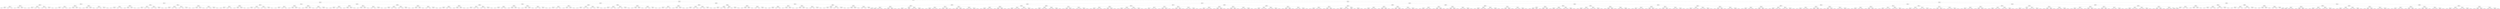 digraph G{
1417422609 [label="Node{data=[3600, 3600]}"]
1417422609 -> 327302856
327302856 [label="Node{data=[2554, 2554]}"]
327302856 -> 595069784
595069784 [label="Node{data=[1938, 1938]}"]
595069784 -> 1285499018
1285499018 [label="Node{data=[1246, 1246]}"]
1285499018 -> 2045696679
2045696679 [label="Node{data=[1214, 1214]}"]
2045696679 -> 2073612076
2073612076 [label="Node{data=[1198, 1198]}"]
2073612076 -> 408500684
408500684 [label="Node{data=[1190, 1190]}"]
408500684 -> 767007029
767007029 [label="Node{data=[1018, 1018]}"]
767007029 -> 570639814
570639814 [label="Node{data=[982, 982]}"]
570639814 -> 534716165
534716165 [label="Node{data=[963, 963]}"]
570639814 -> 1318699627
1318699627 [label="Node{data=[1016, 1016]}"]
767007029 -> 1601602748
1601602748 [label="Node{data=[1188, 1188]}"]
1601602748 -> 1742981089
1742981089 [label="Node{data=[1052, 1052]}"]
1601602748 -> 10738479
10738479 [label="Node{data=[1189, 1189]}"]
408500684 -> 11127754
11127754 [label="Node{data=[1194, 1194]}"]
11127754 -> 1804725255
1804725255 [label="Node{data=[1192, 1192]}"]
1804725255 -> 305455707
305455707 [label="Node{data=[1191, 1191]}"]
1804725255 -> 206580113
206580113 [label="Node{data=[1193, 1193]}"]
11127754 -> 1114199114
1114199114 [label="Node{data=[1196, 1196]}"]
1114199114 -> 654080468
654080468 [label="Node{data=[1195, 1195]}"]
1114199114 -> 334455146
334455146 [label="Node{data=[1197, 1197]}"]
2073612076 -> 520019495
520019495 [label="Node{data=[1206, 1206]}"]
520019495 -> 373101238
373101238 [label="Node{data=[1202, 1202]}"]
373101238 -> 1405811580
1405811580 [label="Node{data=[1200, 1200]}"]
1405811580 -> 994456670
994456670 [label="Node{data=[1199, 1199]}"]
1405811580 -> 1403112183
1403112183 [label="Node{data=[1201, 1201]}"]
373101238 -> 771213975
771213975 [label="Node{data=[1204, 1204]}"]
771213975 -> 694342990
694342990 [label="Node{data=[1203, 1203]}"]
771213975 -> 588050680
588050680 [label="Node{data=[1205, 1205]}"]
520019495 -> 2124898332
2124898332 [label="Node{data=[1210, 1210]}"]
2124898332 -> 1830268461
1830268461 [label="Node{data=[1208, 1208]}"]
1830268461 -> 1390468708
1390468708 [label="Node{data=[1207, 1207]}"]
1830268461 -> 380600304
380600304 [label="Node{data=[1209, 1209]}"]
2124898332 -> 1405967033
1405967033 [label="Node{data=[1212, 1212]}"]
1405967033 -> 66838571
66838571 [label="Node{data=[1211, 1211]}"]
1405967033 -> 1463557582
1463557582 [label="Node{data=[1213, 1213]}"]
2045696679 -> 973191206
973191206 [label="Node{data=[1230, 1230]}"]
973191206 -> 60831053
60831053 [label="Node{data=[1222, 1222]}"]
60831053 -> 1594255274
1594255274 [label="Node{data=[1218, 1218]}"]
1594255274 -> 1751368681
1751368681 [label="Node{data=[1216, 1216]}"]
1751368681 -> 1603569227
1603569227 [label="Node{data=[1215, 1215]}"]
1751368681 -> 1562172073
1562172073 [label="Node{data=[1217, 1217]}"]
1594255274 -> 835440023
835440023 [label="Node{data=[1220, 1220]}"]
835440023 -> 1203846348
1203846348 [label="Node{data=[1219, 1219]}"]
835440023 -> 1016876193
1016876193 [label="Node{data=[1221, 1221]}"]
60831053 -> 124649481
124649481 [label="Node{data=[1226, 1226]}"]
124649481 -> 1755759110
1755759110 [label="Node{data=[1224, 1224]}"]
1755759110 -> 651142274
651142274 [label="Node{data=[1223, 1223]}"]
1755759110 -> 2020085182
2020085182 [label="Node{data=[1225, 1225]}"]
124649481 -> 267465970
267465970 [label="Node{data=[1228, 1228]}"]
267465970 -> 1369010680
1369010680 [label="Node{data=[1227, 1227]}"]
267465970 -> 178861309
178861309 [label="Node{data=[1229, 1229]}"]
973191206 -> 840224235
840224235 [label="Node{data=[1238, 1238]}"]
840224235 -> 885271039
885271039 [label="Node{data=[1234, 1234]}"]
885271039 -> 784893998
784893998 [label="Node{data=[1232, 1232]}"]
784893998 -> 1837457366
1837457366 [label="Node{data=[1231, 1231]}"]
784893998 -> 2045426712
2045426712 [label="Node{data=[1233, 1233]}"]
885271039 -> 1819601163
1819601163 [label="Node{data=[1236, 1236]}"]
1819601163 -> 110597459
110597459 [label="Node{data=[1235, 1235]}"]
1819601163 -> 1101726136
1101726136 [label="Node{data=[1237, 1237]}"]
840224235 -> 1837989865
1837989865 [label="Node{data=[1242, 1242]}"]
1837989865 -> 645595106
645595106 [label="Node{data=[1240, 1240]}"]
645595106 -> 486398835
486398835 [label="Node{data=[1239, 1239]}"]
645595106 -> 88260501
88260501 [label="Node{data=[1241, 1241]}"]
1837989865 -> 53934819
53934819 [label="Node{data=[1244, 1244]}"]
53934819 -> 1925353608
1925353608 [label="Node{data=[1243, 1243]}"]
53934819 -> 1506272
1506272 [label="Node{data=[1245, 1245]}"]
1285499018 -> 280511072
280511072 [label="Node{data=[1591, 1591]}"]
280511072 -> 619533174
619533174 [label="Node{data=[1477, 1477]}"]
619533174 -> 1120780723
1120780723 [label="Node{data=[1254, 1254]}"]
1120780723 -> 1966341105
1966341105 [label="Node{data=[1250, 1250]}"]
1966341105 -> 667556981
667556981 [label="Node{data=[1248, 1248]}"]
667556981 -> 1777503513
1777503513 [label="Node{data=[1247, 1247]}"]
667556981 -> 1159600589
1159600589 [label="Node{data=[1249, 1249]}"]
1966341105 -> 790138604
790138604 [label="Node{data=[1252, 1252]}"]
790138604 -> 1480984270
1480984270 [label="Node{data=[1251, 1251]}"]
790138604 -> 622969498
622969498 [label="Node{data=[1253, 1253]}"]
1120780723 -> 272918402
272918402 [label="Node{data=[1388, 1388]}"]
272918402 -> 2067854472
2067854472 [label="Node{data=[1280, 1280]}"]
2067854472 -> 332983640
332983640 [label="Node{data=[1255, 1255]}"]
2067854472 -> 952551595
952551595 [label="Node{data=[1386, 1386]}"]
272918402 -> 185450566
185450566 [label="Node{data=[1475, 1475]}"]
185450566 -> 1997898011
1997898011 [label="Node{data=[1474, 1474]}"]
185450566 -> 594743436
594743436 [label="Node{data=[1476, 1476]}"]
619533174 -> 771626969
771626969 [label="Node{data=[1485, 1485]}"]
771626969 -> 1209335248
1209335248 [label="Node{data=[1481, 1481]}"]
1209335248 -> 332574864
332574864 [label="Node{data=[1479, 1479]}"]
332574864 -> 673064214
673064214 [label="Node{data=[1478, 1478]}"]
332574864 -> 1963175699
1963175699 [label="Node{data=[1480, 1480]}"]
1209335248 -> 437663262
437663262 [label="Node{data=[1483, 1483]}"]
437663262 -> 474371068
474371068 [label="Node{data=[1482, 1482]}"]
437663262 -> 1160377335
1160377335 [label="Node{data=[1484, 1484]}"]
771626969 -> 767211382
767211382 [label="Node{data=[1560, 1560]}"]
767211382 -> 112706073
112706073 [label="Node{data=[1504, 1504]}"]
112706073 -> 675326080
675326080 [label="Node{data=[1486, 1486]}"]
112706073 -> 586960948
586960948 [label="Node{data=[1530, 1530]}"]
767211382 -> 1518686746
1518686746 [label="Node{data=[1589, 1589]}"]
1518686746 -> 1654322265
1654322265 [label="Node{data=[1565, 1565]}"]
1518686746 -> 1337148450
1337148450 [label="Node{data=[1590, 1590]}"]
280511072 -> 252629008
252629008 [label="Node{data=[1731, 1731]}"]
252629008 -> 2137736809
2137736809 [label="Node{data=[1669, 1669]}"]
2137736809 -> 1248218593
1248218593 [label="Node{data=[1595, 1595]}"]
1248218593 -> 530678491
530678491 [label="Node{data=[1593, 1593]}"]
530678491 -> 1716936559
1716936559 [label="Node{data=[1592, 1592]}"]
530678491 -> 1126892994
1126892994 [label="Node{data=[1594, 1594]}"]
1248218593 -> 995770627
995770627 [label="Node{data=[1630, 1630]}"]
995770627 -> 687778793
687778793 [label="Node{data=[1627, 1627]}"]
995770627 -> 2089231550
2089231550 [label="Node{data=[1666, 1666]}"]
2137736809 -> 1738091513
1738091513 [label="Node{data=[1727, 1727]}"]
1738091513 -> 237124688
237124688 [label="Node{data=[1725, 1725]}"]
237124688 -> 1398701982
1398701982 [label="Node{data=[1715, 1715]}"]
237124688 -> 372839327
372839327 [label="Node{data=[1726, 1726]}"]
1738091513 -> 953234498
953234498 [label="Node{data=[1729, 1729]}"]
953234498 -> 655249332
655249332 [label="Node{data=[1728, 1728]}"]
953234498 -> 126641732
126641732 [label="Node{data=[1730, 1730]}"]
252629008 -> 1509370049
1509370049 [label="Node{data=[1739, 1739]}"]
1509370049 -> 1748329625
1748329625 [label="Node{data=[1735, 1735]}"]
1748329625 -> 1024718276
1024718276 [label="Node{data=[1733, 1733]}"]
1024718276 -> 1506347620
1506347620 [label="Node{data=[1732, 1732]}"]
1024718276 -> 957911228
957911228 [label="Node{data=[1734, 1734]}"]
1748329625 -> 2060069546
2060069546 [label="Node{data=[1737, 1737]}"]
2060069546 -> 1490378210
1490378210 [label="Node{data=[1736, 1736]}"]
2060069546 -> 1230956214
1230956214 [label="Node{data=[1738, 1738]}"]
1509370049 -> 876479057
876479057 [label="Node{data=[1913, 1913]}"]
876479057 -> 520810758
520810758 [label="Node{data=[1785, 1785]}"]
520810758 -> 1841464648
1841464648 [label="Node{data=[1784, 1784]}"]
520810758 -> 1394058512
1394058512 [label="Node{data=[1908, 1908]}"]
876479057 -> 394201513
394201513 [label="Node{data=[1936, 1936]}"]
394201513 -> 1605716097
1605716097 [label="Node{data=[1935, 1935]}"]
394201513 -> 648310522
648310522 [label="Node{data=[1937, 1937]}"]
595069784 -> 1215651867
1215651867 [label="Node{data=[2388, 2388]}"]
1215651867 -> 665328381
665328381 [label="Node{data=[2181, 2181]}"]
665328381 -> 1387053001
1387053001 [label="Node{data=[2102, 2102]}"]
1387053001 -> 1476057304
1476057304 [label="Node{data=[2038, 2038]}"]
1476057304 -> 879497092
879497092 [label="Node{data=[1942, 1942]}"]
879497092 -> 1408533510
1408533510 [label="Node{data=[1940, 1940]}"]
1408533510 -> 1687239494
1687239494 [label="Node{data=[1939, 1939]}"]
1408533510 -> 1705771796
1705771796 [label="Node{data=[1941, 1941]}"]
879497092 -> 837296138
837296138 [label="Node{data=[2014, 2014]}"]
837296138 -> 1179342469
1179342469 [label="Node{data=[1965, 1965]}"]
837296138 -> 728567297
728567297 [label="Node{data=[2024, 2024]}"]
1476057304 -> 777784539
777784539 [label="Node{data=[2098, 2098]}"]
777784539 -> 1581551978
1581551978 [label="Node{data=[2096, 2096]}"]
1581551978 -> 1109855065
1109855065 [label="Node{data=[2072, 2072]}"]
1581551978 -> 33101850
33101850 [label="Node{data=[2097, 2097]}"]
777784539 -> 1326310954
1326310954 [label="Node{data=[2100, 2100]}"]
1326310954 -> 892920160
892920160 [label="Node{data=[2099, 2099]}"]
1326310954 -> 1329547613
1329547613 [label="Node{data=[2101, 2101]}"]
1387053001 -> 105881960
105881960 [label="Node{data=[2110, 2110]}"]
105881960 -> 642988861
642988861 [label="Node{data=[2106, 2106]}"]
642988861 -> 1410530678
1410530678 [label="Node{data=[2104, 2104]}"]
1410530678 -> 1632776968
1632776968 [label="Node{data=[2103, 2103]}"]
1410530678 -> 451775147
451775147 [label="Node{data=[2105, 2105]}"]
642988861 -> 626577432
626577432 [label="Node{data=[2108, 2108]}"]
626577432 -> 1726111880
1726111880 [label="Node{data=[2107, 2107]}"]
626577432 -> 374920495
374920495 [label="Node{data=[2109, 2109]}"]
105881960 -> 1620491677
1620491677 [label="Node{data=[2114, 2114]}"]
1620491677 -> 61700487
61700487 [label="Node{data=[2112, 2112]}"]
61700487 -> 1983819610
1983819610 [label="Node{data=[2111, 2111]}"]
61700487 -> 639626527
639626527 [label="Node{data=[2113, 2113]}"]
1620491677 -> 1940964884
1940964884 [label="Node{data=[2116, 2116]}"]
1940964884 -> 456784036
456784036 [label="Node{data=[2115, 2115]}"]
1940964884 -> 410960102
410960102 [label="Node{data=[2117, 2117]}"]
665328381 -> 1104191971
1104191971 [label="Node{data=[2284, 2284]}"]
1104191971 -> 874864555
874864555 [label="Node{data=[2189, 2189]}"]
874864555 -> 1611492691
1611492691 [label="Node{data=[2185, 2185]}"]
1611492691 -> 245033028
245033028 [label="Node{data=[2183, 2183]}"]
245033028 -> 1241620429
1241620429 [label="Node{data=[2182, 2182]}"]
245033028 -> 1413962017
1413962017 [label="Node{data=[2184, 2184]}"]
1611492691 -> 1596702991
1596702991 [label="Node{data=[2187, 2187]}"]
1596702991 -> 111860326
111860326 [label="Node{data=[2186, 2186]}"]
1596702991 -> 1083429513
1083429513 [label="Node{data=[2188, 2188]}"]
874864555 -> 779294187
779294187 [label="Node{data=[2193, 2193]}"]
779294187 -> 793877139
793877139 [label="Node{data=[2191, 2191]}"]
793877139 -> 2138578165
2138578165 [label="Node{data=[2190, 2190]}"]
793877139 -> 555851273
555851273 [label="Node{data=[2192, 2192]}"]
779294187 -> 399186827
399186827 [label="Node{data=[2253, 2253]}"]
399186827 -> 879595235
879595235 [label="Node{data=[2216, 2216]}"]
399186827 -> 198030127
198030127 [label="Node{data=[2278, 2278]}"]
1104191971 -> 649176457
649176457 [label="Node{data=[2380, 2380]}"]
649176457 -> 1768551831
1768551831 [label="Node{data=[2376, 2376]}"]
1768551831 -> 833316047
833316047 [label="Node{data=[2374, 2374]}"]
833316047 -> 1461320990
1461320990 [label="Node{data=[2334, 2334]}"]
833316047 -> 2083493785
2083493785 [label="Node{data=[2375, 2375]}"]
1768551831 -> 1514934470
1514934470 [label="Node{data=[2378, 2378]}"]
1514934470 -> 816552540
816552540 [label="Node{data=[2377, 2377]}"]
1514934470 -> 675442778
675442778 [label="Node{data=[2379, 2379]}"]
649176457 -> 684829076
684829076 [label="Node{data=[2384, 2384]}"]
684829076 -> 312563304
312563304 [label="Node{data=[2382, 2382]}"]
312563304 -> 2117359386
2117359386 [label="Node{data=[2381, 2381]}"]
312563304 -> 1162815526
1162815526 [label="Node{data=[2383, 2383]}"]
684829076 -> 1626846226
1626846226 [label="Node{data=[2386, 2386]}"]
1626846226 -> 2029894770
2029894770 [label="Node{data=[2385, 2385]}"]
1626846226 -> 606976240
606976240 [label="Node{data=[2387, 2387]}"]
1215651867 -> 404728395
404728395 [label="Node{data=[2455, 2455]}"]
404728395 -> 1167448702
1167448702 [label="Node{data=[2439, 2439]}"]
1167448702 -> 1344204946
1344204946 [label="Node{data=[2396, 2396]}"]
1344204946 -> 431827033
431827033 [label="Node{data=[2392, 2392]}"]
431827033 -> 2081789143
2081789143 [label="Node{data=[2390, 2390]}"]
2081789143 -> 389605121
389605121 [label="Node{data=[2389, 2389]}"]
2081789143 -> 805637908
805637908 [label="Node{data=[2391, 2391]}"]
431827033 -> 1074402989
1074402989 [label="Node{data=[2394, 2394]}"]
1074402989 -> 283742551
283742551 [label="Node{data=[2393, 2393]}"]
1074402989 -> 1085893796
1085893796 [label="Node{data=[2395, 2395]}"]
1344204946 -> 1490855432
1490855432 [label="Node{data=[2400, 2400]}"]
1490855432 -> 1223916736
1223916736 [label="Node{data=[2398, 2398]}"]
1223916736 -> 340541344
340541344 [label="Node{data=[2397, 2397]}"]
1223916736 -> 530300353
530300353 [label="Node{data=[2399, 2399]}"]
1490855432 -> 575317212
575317212 [label="Node{data=[2437, 2437]}"]
575317212 -> 1905056041
1905056041 [label="Node{data=[2436, 2436]}"]
575317212 -> 80238983
80238983 [label="Node{data=[2438, 2438]}"]
1167448702 -> 1191151978
1191151978 [label="Node{data=[2447, 2447]}"]
1191151978 -> 828684589
828684589 [label="Node{data=[2443, 2443]}"]
828684589 -> 641100729
641100729 [label="Node{data=[2441, 2441]}"]
641100729 -> 1626606233
1626606233 [label="Node{data=[2440, 2440]}"]
641100729 -> 1517976372
1517976372 [label="Node{data=[2442, 2442]}"]
828684589 -> 1321409671
1321409671 [label="Node{data=[2445, 2445]}"]
1321409671 -> 1530776901
1530776901 [label="Node{data=[2444, 2444]}"]
1321409671 -> 467510393
467510393 [label="Node{data=[2446, 2446]}"]
1191151978 -> 309845997
309845997 [label="Node{data=[2451, 2451]}"]
309845997 -> 1149689344
1149689344 [label="Node{data=[2449, 2449]}"]
1149689344 -> 1902408752
1902408752 [label="Node{data=[2448, 2448]}"]
1149689344 -> 124577801
124577801 [label="Node{data=[2450, 2450]}"]
309845997 -> 726190014
726190014 [label="Node{data=[2453, 2453]}"]
726190014 -> 1506568713
1506568713 [label="Node{data=[2452, 2452]}"]
726190014 -> 190529780
190529780 [label="Node{data=[2454, 2454]}"]
404728395 -> 1805114678
1805114678 [label="Node{data=[2538, 2538]}"]
1805114678 -> 110072525
110072525 [label="Node{data=[2530, 2530]}"]
110072525 -> 1017719863
1017719863 [label="Node{data=[2526, 2526]}"]
1017719863 -> 1839499190
1839499190 [label="Node{data=[2524, 2524]}"]
1839499190 -> 940542297
940542297 [label="Node{data=[2523, 2523]}"]
1839499190 -> 1114402159
1114402159 [label="Node{data=[2525, 2525]}"]
1017719863 -> 928070017
928070017 [label="Node{data=[2528, 2528]}"]
928070017 -> 2114028010
2114028010 [label="Node{data=[2527, 2527]}"]
928070017 -> 973113906
973113906 [label="Node{data=[2529, 2529]}"]
110072525 -> 455515912
455515912 [label="Node{data=[2534, 2534]}"]
455515912 -> 629485788
629485788 [label="Node{data=[2532, 2532]}"]
629485788 -> 1475996503
1475996503 [label="Node{data=[2531, 2531]}"]
629485788 -> 1771481728
1771481728 [label="Node{data=[2533, 2533]}"]
455515912 -> 1181197925
1181197925 [label="Node{data=[2536, 2536]}"]
1181197925 -> 1248361893
1248361893 [label="Node{data=[2535, 2535]}"]
1181197925 -> 1381205228
1381205228 [label="Node{data=[2537, 2537]}"]
1805114678 -> 239990412
239990412 [label="Node{data=[2546, 2546]}"]
239990412 -> 1969368494
1969368494 [label="Node{data=[2542, 2542]}"]
1969368494 -> 2096034802
2096034802 [label="Node{data=[2540, 2540]}"]
2096034802 -> 852782183
852782183 [label="Node{data=[2539, 2539]}"]
2096034802 -> 1397490983
1397490983 [label="Node{data=[2541, 2541]}"]
1969368494 -> 925326781
925326781 [label="Node{data=[2544, 2544]}"]
925326781 -> 1012746696
1012746696 [label="Node{data=[2543, 2543]}"]
925326781 -> 763080048
763080048 [label="Node{data=[2545, 2545]}"]
239990412 -> 506323141
506323141 [label="Node{data=[2550, 2550]}"]
506323141 -> 334138376
334138376 [label="Node{data=[2548, 2548]}"]
334138376 -> 1160742068
1160742068 [label="Node{data=[2547, 2547]}"]
334138376 -> 894415180
894415180 [label="Node{data=[2549, 2549]}"]
506323141 -> 1150637288
1150637288 [label="Node{data=[2552, 2552]}"]
1150637288 -> 64490174
64490174 [label="Node{data=[2551, 2551]}"]
1150637288 -> 988488789
988488789 [label="Node{data=[2553, 2553]}"]
327302856 -> 1919301525
1919301525 [label="Node{data=[3043, 3043]}"]
1919301525 -> 473571109
473571109 [label="Node{data=[2685, 2685]}"]
473571109 -> 1601465318
1601465318 [label="Node{data=[2627, 2627]}"]
1601465318 -> 1021195729
1021195729 [label="Node{data=[2570, 2570]}"]
1021195729 -> 2135385920
2135385920 [label="Node{data=[2562, 2562]}"]
2135385920 -> 860392634
860392634 [label="Node{data=[2558, 2558]}"]
860392634 -> 1327495790
1327495790 [label="Node{data=[2556, 2556]}"]
1327495790 -> 35798753
35798753 [label="Node{data=[2555, 2555]}"]
1327495790 -> 1184572546
1184572546 [label="Node{data=[2557, 2557]}"]
860392634 -> 834751927
834751927 [label="Node{data=[2560, 2560]}"]
834751927 -> 29171051
29171051 [label="Node{data=[2559, 2559]}"]
834751927 -> 310115979
310115979 [label="Node{data=[2561, 2561]}"]
2135385920 -> 232486770
232486770 [label="Node{data=[2566, 2566]}"]
232486770 -> 919351179
919351179 [label="Node{data=[2564, 2564]}"]
919351179 -> 1601383036
1601383036 [label="Node{data=[2563, 2563]}"]
919351179 -> 305203391
305203391 [label="Node{data=[2565, 2565]}"]
232486770 -> 1149738348
1149738348 [label="Node{data=[2568, 2568]}"]
1149738348 -> 333468160
333468160 [label="Node{data=[2567, 2567]}"]
1149738348 -> 1426500298
1426500298 [label="Node{data=[2569, 2569]}"]
1021195729 -> 1332225061
1332225061 [label="Node{data=[2578, 2578]}"]
1332225061 -> 930921561
930921561 [label="Node{data=[2574, 2574]}"]
930921561 -> 647862500
647862500 [label="Node{data=[2572, 2572]}"]
647862500 -> 1185752583
1185752583 [label="Node{data=[2571, 2571]}"]
647862500 -> 1223326715
1223326715 [label="Node{data=[2573, 2573]}"]
930921561 -> 447121611
447121611 [label="Node{data=[2576, 2576]}"]
447121611 -> 1354131907
1354131907 [label="Node{data=[2575, 2575]}"]
447121611 -> 2139414732
2139414732 [label="Node{data=[2577, 2577]}"]
1332225061 -> 1680501092
1680501092 [label="Node{data=[2582, 2582]}"]
1680501092 -> 1256478202
1256478202 [label="Node{data=[2580, 2580]}"]
1256478202 -> 704632084
704632084 [label="Node{data=[2579, 2579]}"]
1256478202 -> 1906688615
1906688615 [label="Node{data=[2581, 2581]}"]
1680501092 -> 1190388862
1190388862 [label="Node{data=[2584, 2584]}"]
1190388862 -> 785392351
785392351 [label="Node{data=[2583, 2583]}"]
1190388862 -> 2043676004
2043676004 [label="Node{data=[2626, 2626]}"]
1601465318 -> 641287875
641287875 [label="Node{data=[2643, 2643]}"]
641287875 -> 2133886574
2133886574 [label="Node{data=[2635, 2635]}"]
2133886574 -> 1348044173
1348044173 [label="Node{data=[2631, 2631]}"]
1348044173 -> 693850567
693850567 [label="Node{data=[2629, 2629]}"]
693850567 -> 1169692017
1169692017 [label="Node{data=[2628, 2628]}"]
693850567 -> 1052829790
1052829790 [label="Node{data=[2630, 2630]}"]
1348044173 -> 573143014
573143014 [label="Node{data=[2633, 2633]}"]
573143014 -> 1368383245
1368383245 [label="Node{data=[2632, 2632]}"]
573143014 -> 1410943952
1410943952 [label="Node{data=[2634, 2634]}"]
2133886574 -> 1839389461
1839389461 [label="Node{data=[2639, 2639]}"]
1839389461 -> 81594112
81594112 [label="Node{data=[2637, 2637]}"]
81594112 -> 721803041
721803041 [label="Node{data=[2636, 2636]}"]
81594112 -> 903634522
903634522 [label="Node{data=[2638, 2638]}"]
1839389461 -> 1323123079
1323123079 [label="Node{data=[2641, 2641]}"]
1323123079 -> 575978075
575978075 [label="Node{data=[2640, 2640]}"]
1323123079 -> 669896175
669896175 [label="Node{data=[2642, 2642]}"]
641287875 -> 1888778694
1888778694 [label="Node{data=[2677, 2677]}"]
1888778694 -> 1415696170
1415696170 [label="Node{data=[2673, 2673]}"]
1415696170 -> 1407201695
1407201695 [label="Node{data=[2671, 2671]}"]
1407201695 -> 447421625
447421625 [label="Node{data=[2670, 2670]}"]
1407201695 -> 1235356771
1235356771 [label="Node{data=[2672, 2672]}"]
1415696170 -> 325092066
325092066 [label="Node{data=[2675, 2675]}"]
325092066 -> 1105081816
1105081816 [label="Node{data=[2674, 2674]}"]
325092066 -> 64137102
64137102 [label="Node{data=[2676, 2676]}"]
1888778694 -> 1514828419
1514828419 [label="Node{data=[2681, 2681]}"]
1514828419 -> 1303026874
1303026874 [label="Node{data=[2679, 2679]}"]
1303026874 -> 2104098850
2104098850 [label="Node{data=[2678, 2678]}"]
1303026874 -> 1796355798
1796355798 [label="Node{data=[2680, 2680]}"]
1514828419 -> 1657118557
1657118557 [label="Node{data=[2683, 2683]}"]
1657118557 -> 2064875763
2064875763 [label="Node{data=[2682, 2682]}"]
1657118557 -> 1448473763
1448473763 [label="Node{data=[2684, 2684]}"]
473571109 -> 747363385
747363385 [label="Node{data=[2837, 2837]}"]
747363385 -> 1652199810
1652199810 [label="Node{data=[2752, 2752]}"]
1652199810 -> 92897574
92897574 [label="Node{data=[2718, 2718]}"]
92897574 -> 2088803800
2088803800 [label="Node{data=[2714, 2714]}"]
2088803800 -> 244907109
244907109 [label="Node{data=[2712, 2712]}"]
244907109 -> 945330869
945330869 [label="Node{data=[2711, 2711]}"]
244907109 -> 1905376297
1905376297 [label="Node{data=[2713, 2713]}"]
2088803800 -> 151490974
151490974 [label="Node{data=[2716, 2716]}"]
151490974 -> 1077231375
1077231375 [label="Node{data=[2715, 2715]}"]
151490974 -> 1019512974
1019512974 [label="Node{data=[2717, 2717]}"]
92897574 -> 1086852043
1086852043 [label="Node{data=[2722, 2722]}"]
1086852043 -> 1970727213
1970727213 [label="Node{data=[2720, 2720]}"]
1970727213 -> 475164107
475164107 [label="Node{data=[2719, 2719]}"]
1970727213 -> 80348727
80348727 [label="Node{data=[2721, 2721]}"]
1086852043 -> 73192246
73192246 [label="Node{data=[2724, 2724]}"]
73192246 -> 1184988433
1184988433 [label="Node{data=[2723, 2723]}"]
73192246 -> 1234336827
1234336827 [label="Node{data=[2725, 2725]}"]
1652199810 -> 498937984
498937984 [label="Node{data=[2829, 2829]}"]
498937984 -> 2132444514
2132444514 [label="Node{data=[2825, 2825]}"]
2132444514 -> 840836709
840836709 [label="Node{data=[2823, 2823]}"]
840836709 -> 1756882873
1756882873 [label="Node{data=[2788, 2788]}"]
840836709 -> 486204191
486204191 [label="Node{data=[2824, 2824]}"]
2132444514 -> 937444471
937444471 [label="Node{data=[2827, 2827]}"]
937444471 -> 1955488224
1955488224 [label="Node{data=[2826, 2826]}"]
937444471 -> 601082599
601082599 [label="Node{data=[2828, 2828]}"]
498937984 -> 1761224601
1761224601 [label="Node{data=[2833, 2833]}"]
1761224601 -> 1561072909
1561072909 [label="Node{data=[2831, 2831]}"]
1561072909 -> 1519058477
1519058477 [label="Node{data=[2830, 2830]}"]
1561072909 -> 1731429225
1731429225 [label="Node{data=[2832, 2832]}"]
1761224601 -> 1582081785
1582081785 [label="Node{data=[2835, 2835]}"]
1582081785 -> 1674929216
1674929216 [label="Node{data=[2834, 2834]}"]
1582081785 -> 1856214401
1856214401 [label="Node{data=[2836, 2836]}"]
747363385 -> 359689207
359689207 [label="Node{data=[2997, 2997]}"]
359689207 -> 783318222
783318222 [label="Node{data=[2845, 2845]}"]
783318222 -> 1712323132
1712323132 [label="Node{data=[2841, 2841]}"]
1712323132 -> 351433953
351433953 [label="Node{data=[2839, 2839]}"]
351433953 -> 38505051
38505051 [label="Node{data=[2838, 2838]}"]
351433953 -> 791724240
791724240 [label="Node{data=[2840, 2840]}"]
1712323132 -> 913772816
913772816 [label="Node{data=[2843, 2843]}"]
913772816 -> 832912963
832912963 [label="Node{data=[2842, 2842]}"]
913772816 -> 1868718974
1868718974 [label="Node{data=[2844, 2844]}"]
783318222 -> 1182603266
1182603266 [label="Node{data=[2849, 2849]}"]
1182603266 -> 1208778316
1208778316 [label="Node{data=[2847, 2847]}"]
1208778316 -> 1354962472
1354962472 [label="Node{data=[2846, 2846]}"]
1208778316 -> 751236829
751236829 [label="Node{data=[2848, 2848]}"]
1182603266 -> 47531599
47531599 [label="Node{data=[2924, 2924]}"]
47531599 -> 696301127
696301127 [label="Node{data=[2850, 2850]}"]
47531599 -> 1639618313
1639618313 [label="Node{data=[2926, 2926]}"]
359689207 -> 2060580349
2060580349 [label="Node{data=[3035, 3035]}"]
2060580349 -> 1377706966
1377706966 [label="Node{data=[3031, 3031]}"]
1377706966 -> 2113967452
2113967452 [label="Node{data=[3029, 3029]}"]
2113967452 -> 1270302538
1270302538 [label="Node{data=[3028, 3028]}"]
2113967452 -> 1044135388
1044135388 [label="Node{data=[3030, 3030]}"]
1377706966 -> 497002846
497002846 [label="Node{data=[3033, 3033]}"]
497002846 -> 1733256644
1733256644 [label="Node{data=[3032, 3032]}"]
497002846 -> 380887920
380887920 [label="Node{data=[3034, 3034]}"]
2060580349 -> 1237253799
1237253799 [label="Node{data=[3039, 3039]}"]
1237253799 -> 688618391
688618391 [label="Node{data=[3037, 3037]}"]
688618391 -> 905337399
905337399 [label="Node{data=[3036, 3036]}"]
688618391 -> 1012369306
1012369306 [label="Node{data=[3038, 3038]}"]
1237253799 -> 44178801
44178801 [label="Node{data=[3041, 3041]}"]
44178801 -> 1879509361
1879509361 [label="Node{data=[3040, 3040]}"]
44178801 -> 1999094436
1999094436 [label="Node{data=[3042, 3042]}"]
1919301525 -> 2001531021
2001531021 [label="Node{data=[3353, 3353]}"]
2001531021 -> 1696014976
1696014976 [label="Node{data=[3304, 3304]}"]
1696014976 -> 756278226
756278226 [label="Node{data=[3257, 3257]}"]
756278226 -> 1684551222
1684551222 [label="Node{data=[3219, 3219]}"]
1684551222 -> 1957718702
1957718702 [label="Node{data=[3215, 3215]}"]
1957718702 -> 678380954
678380954 [label="Node{data=[3194, 3194]}"]
678380954 -> 449850934
449850934 [label="Node{data=[3171, 3171]}"]
678380954 -> 1059877596
1059877596 [label="Node{data=[3214, 3214]}"]
1957718702 -> 1212058253
1212058253 [label="Node{data=[3217, 3217]}"]
1212058253 -> 447694213
447694213 [label="Node{data=[3216, 3216]}"]
1212058253 -> 26573176
26573176 [label="Node{data=[3218, 3218]}"]
1684551222 -> 1567834372
1567834372 [label="Node{data=[3223, 3223]}"]
1567834372 -> 1629868741
1629868741 [label="Node{data=[3221, 3221]}"]
1629868741 -> 29761545
29761545 [label="Node{data=[3220, 3220]}"]
1629868741 -> 733140976
733140976 [label="Node{data=[3222, 3222]}"]
1567834372 -> 1821300963
1821300963 [label="Node{data=[3225, 3225]}"]
1821300963 -> 603098189
603098189 [label="Node{data=[3224, 3224]}"]
1821300963 -> 327427666
327427666 [label="Node{data=[3226, 3226]}"]
756278226 -> 783576709
783576709 [label="Node{data=[3296, 3296]}"]
783576709 -> 879227504
879227504 [label="Node{data=[3292, 3292]}"]
879227504 -> 54558805
54558805 [label="Node{data=[3290, 3290]}"]
54558805 -> 826577113
826577113 [label="Node{data=[3289, 3289]}"]
54558805 -> 1015615538
1015615538 [label="Node{data=[3291, 3291]}"]
879227504 -> 930517409
930517409 [label="Node{data=[3294, 3294]}"]
930517409 -> 817102130
817102130 [label="Node{data=[3293, 3293]}"]
930517409 -> 627339685
627339685 [label="Node{data=[3295, 3295]}"]
783576709 -> 1360588219
1360588219 [label="Node{data=[3300, 3300]}"]
1360588219 -> 1382061472
1382061472 [label="Node{data=[3298, 3298]}"]
1382061472 -> 2098571443
2098571443 [label="Node{data=[3297, 3297]}"]
1382061472 -> 2071599085
2071599085 [label="Node{data=[3299, 3299]}"]
1360588219 -> 1830373388
1830373388 [label="Node{data=[3302, 3302]}"]
1830373388 -> 998378906
998378906 [label="Node{data=[3301, 3301]}"]
1830373388 -> 1795324521
1795324521 [label="Node{data=[3303, 3303]}"]
1696014976 -> 1089260955
1089260955 [label="Node{data=[3337, 3337]}"]
1089260955 -> 1737667746
1737667746 [label="Node{data=[3329, 3329]}"]
1737667746 -> 1289194263
1289194263 [label="Node{data=[3325, 3325]}"]
1289194263 -> 880701910
880701910 [label="Node{data=[3306, 3306]}"]
880701910 -> 316207831
316207831 [label="Node{data=[3305, 3305]}"]
880701910 -> 1612542858
1612542858 [label="Node{data=[3324, 3324]}"]
1289194263 -> 283296685
283296685 [label="Node{data=[3327, 3327]}"]
283296685 -> 1465249958
1465249958 [label="Node{data=[3326, 3326]}"]
283296685 -> 38731473
38731473 [label="Node{data=[3328, 3328]}"]
1737667746 -> 155474993
155474993 [label="Node{data=[3333, 3333]}"]
155474993 -> 264050975
264050975 [label="Node{data=[3331, 3331]}"]
264050975 -> 2006259854
2006259854 [label="Node{data=[3330, 3330]}"]
264050975 -> 39377115
39377115 [label="Node{data=[3332, 3332]}"]
155474993 -> 693545333
693545333 [label="Node{data=[3335, 3335]}"]
693545333 -> 1313089697
1313089697 [label="Node{data=[3334, 3334]}"]
693545333 -> 298453135
298453135 [label="Node{data=[3336, 3336]}"]
1089260955 -> 1435538541
1435538541 [label="Node{data=[3345, 3345]}"]
1435538541 -> 1234277035
1234277035 [label="Node{data=[3341, 3341]}"]
1234277035 -> 645900824
645900824 [label="Node{data=[3339, 3339]}"]
645900824 -> 1739608104
1739608104 [label="Node{data=[3338, 3338]}"]
645900824 -> 919769935
919769935 [label="Node{data=[3340, 3340]}"]
1234277035 -> 1939037172
1939037172 [label="Node{data=[3343, 3343]}"]
1939037172 -> 677843188
677843188 [label="Node{data=[3342, 3342]}"]
1939037172 -> 1303585984
1303585984 [label="Node{data=[3344, 3344]}"]
1435538541 -> 1868140242
1868140242 [label="Node{data=[3349, 3349]}"]
1868140242 -> 117187638
117187638 [label="Node{data=[3347, 3347]}"]
117187638 -> 378303661
378303661 [label="Node{data=[3346, 3346]}"]
117187638 -> 1120786328
1120786328 [label="Node{data=[3348, 3348]}"]
1868140242 -> 1640099341
1640099341 [label="Node{data=[3351, 3351]}"]
1640099341 -> 117156759
117156759 [label="Node{data=[3350, 3350]}"]
1640099341 -> 1931972345
1931972345 [label="Node{data=[3352, 3352]}"]
2001531021 -> 1601889810
1601889810 [label="Node{data=[3475, 3475]}"]
1601889810 -> 832952950
832952950 [label="Node{data=[3418, 3418]}"]
832952950 -> 1784244422
1784244422 [label="Node{data=[3410, 3410]}"]
1784244422 -> 625374002
625374002 [label="Node{data=[3357, 3357]}"]
625374002 -> 763644926
763644926 [label="Node{data=[3355, 3355]}"]
763644926 -> 854409810
854409810 [label="Node{data=[3354, 3354]}"]
763644926 -> 324211601
324211601 [label="Node{data=[3356, 3356]}"]
625374002 -> 93990186
93990186 [label="Node{data=[3359, 3359]}"]
93990186 -> 181292508
181292508 [label="Node{data=[3358, 3358]}"]
93990186 -> 1391030533
1391030533 [label="Node{data=[3390, 3390]}"]
1784244422 -> 1504522066
1504522066 [label="Node{data=[3414, 3414]}"]
1504522066 -> 227195440
227195440 [label="Node{data=[3412, 3412]}"]
227195440 -> 1976743664
1976743664 [label="Node{data=[3411, 3411]}"]
227195440 -> 1823117334
1823117334 [label="Node{data=[3413, 3413]}"]
1504522066 -> 1556997486
1556997486 [label="Node{data=[3416, 3416]}"]
1556997486 -> 80646141
80646141 [label="Node{data=[3415, 3415]}"]
1556997486 -> 1691081890
1691081890 [label="Node{data=[3417, 3417]}"]
832952950 -> 1549392397
1549392397 [label="Node{data=[3467, 3467]}"]
1549392397 -> 1871491709
1871491709 [label="Node{data=[3422, 3422]}"]
1871491709 -> 525170966
525170966 [label="Node{data=[3420, 3420]}"]
525170966 -> 626624657
626624657 [label="Node{data=[3419, 3419]}"]
525170966 -> 935503749
935503749 [label="Node{data=[3421, 3421]}"]
1871491709 -> 1029174362
1029174362 [label="Node{data=[3446, 3446]}"]
1029174362 -> 1227276079
1227276079 [label="Node{data=[3440, 3440]}"]
1029174362 -> 542292890
542292890 [label="Node{data=[3466, 3466]}"]
1549392397 -> 34528922
34528922 [label="Node{data=[3471, 3471]}"]
34528922 -> 7933861
7933861 [label="Node{data=[3469, 3469]}"]
7933861 -> 2086274882
2086274882 [label="Node{data=[3468, 3468]}"]
7933861 -> 1239543096
1239543096 [label="Node{data=[3470, 3470]}"]
34528922 -> 1030688912
1030688912 [label="Node{data=[3473, 3473]}"]
1030688912 -> 1965241535
1965241535 [label="Node{data=[3472, 3472]}"]
1030688912 -> 1508855118
1508855118 [label="Node{data=[3474, 3474]}"]
1601889810 -> 522318694
522318694 [label="Node{data=[3517, 3517]}"]
522318694 -> 1519360898
1519360898 [label="Node{data=[3510, 3510]}"]
1519360898 -> 912640672
912640672 [label="Node{data=[3479, 3479]}"]
912640672 -> 356738079
356738079 [label="Node{data=[3477, 3477]}"]
356738079 -> 90775314
90775314 [label="Node{data=[3476, 3476]}"]
356738079 -> 597481398
597481398 [label="Node{data=[3478, 3478]}"]
912640672 -> 993274287
993274287 [label="Node{data=[3481, 3481]}"]
993274287 -> 895074634
895074634 [label="Node{data=[3480, 3480]}"]
1519360898 -> 2013645180
2013645180 [label="Node{data=[3513, 3513]}"]
2013645180 -> 1038188717
1038188717 [label="Node{data=[3511, 3511]}"]
1038188717 -> 662880239
662880239 [label="Node{data=[3511, 3511]}"]
1038188717 -> 1554672068
1554672068 [label="Node{data=[3512, 3512]}"]
2013645180 -> 179442948
179442948 [label="Node{data=[3515, 3515]}"]
179442948 -> 1004996631
1004996631 [label="Node{data=[3514, 3514]}"]
179442948 -> 153662787
153662787 [label="Node{data=[3516, 3516]}"]
522318694 -> 105056747
105056747 [label="Node{data=[3592, 3592]}"]
105056747 -> 474162706
474162706 [label="Node{data=[3521, 3521]}"]
474162706 -> 535245373
535245373 [label="Node{data=[3519, 3519]}"]
535245373 -> 1403592239
1403592239 [label="Node{data=[3518, 3518]}"]
535245373 -> 1304123872
1304123872 [label="Node{data=[3520, 3520]}"]
474162706 -> 1221428723
1221428723 [label="Node{data=[3590, 3590]}"]
1221428723 -> 1855795213
1855795213 [label="Node{data=[3522, 3522]}"]
1221428723 -> 1969099671
1969099671 [label="Node{data=[3591, 3591]}"]
105056747 -> 1648177285
1648177285 [label="Node{data=[3596, 3596]}"]
1648177285 -> 1182516012
1182516012 [label="Node{data=[3594, 3594]}"]
1182516012 -> 1096916662
1096916662 [label="Node{data=[3593, 3593]}"]
1182516012 -> 1143402406
1143402406 [label="Node{data=[3595, 3595]}"]
1648177285 -> 1326728895
1326728895 [label="Node{data=[3598, 3598]}"]
1326728895 -> 1466867410
1466867410 [label="Node{data=[3597, 3597]}"]
1326728895 -> 439828135
439828135 [label="Node{data=[3599, 3599]}"]
1417422609 -> 1763686808
1763686808 [label="Node{data=[6378, 6378]}"]
1763686808 -> 72559546
72559546 [label="Node{data=[5186, 5186]}"]
72559546 -> 661175788
661175788 [label="Node{data=[4297, 4297]}"]
661175788 -> 67726752
67726752 [label="Node{data=[3799, 3799]}"]
67726752 -> 273598400
273598400 [label="Node{data=[3636, 3636]}"]
273598400 -> 232595592
232595592 [label="Node{data=[3616, 3616]}"]
232595592 -> 1874361090
1874361090 [label="Node{data=[3608, 3608]}"]
1874361090 -> 546533176
546533176 [label="Node{data=[3604, 3604]}"]
546533176 -> 1174785069
1174785069 [label="Node{data=[3602, 3602]}"]
1174785069 -> 574127365
574127365 [label="Node{data=[3601, 3601]}"]
1174785069 -> 242508331
242508331 [label="Node{data=[3603, 3603]}"]
546533176 -> 900019826
900019826 [label="Node{data=[3606, 3606]}"]
900019826 -> 1571414095
1571414095 [label="Node{data=[3605, 3605]}"]
900019826 -> 1008238250
1008238250 [label="Node{data=[3607, 3607]}"]
1874361090 -> 290469432
290469432 [label="Node{data=[3612, 3612]}"]
290469432 -> 232428742
232428742 [label="Node{data=[3610, 3610]}"]
232428742 -> 535013034
535013034 [label="Node{data=[3609, 3609]}"]
232428742 -> 1618048722
1618048722 [label="Node{data=[3611, 3611]}"]
290469432 -> 1887468818
1887468818 [label="Node{data=[3614, 3614]}"]
1887468818 -> 690338656
690338656 [label="Node{data=[3613, 3613]}"]
1887468818 -> 728866328
728866328 [label="Node{data=[3615, 3615]}"]
232595592 -> 1088268866
1088268866 [label="Node{data=[3624, 3624]}"]
1088268866 -> 860239782
860239782 [label="Node{data=[3620, 3620]}"]
860239782 -> 935097365
935097365 [label="Node{data=[3618, 3618]}"]
935097365 -> 270183844
270183844 [label="Node{data=[3617, 3617]}"]
935097365 -> 1035508319
1035508319 [label="Node{data=[3619, 3619]}"]
860239782 -> 1061249353
1061249353 [label="Node{data=[3622, 3622]}"]
1061249353 -> 1804183144
1804183144 [label="Node{data=[3621, 3621]}"]
1061249353 -> 775635248
775635248 [label="Node{data=[3623, 3623]}"]
1088268866 -> 1470647498
1470647498 [label="Node{data=[3632, 3632]}"]
1470647498 -> 1675048031
1675048031 [label="Node{data=[3630, 3630]}"]
1675048031 -> 1170961579
1170961579 [label="Node{data=[3629, 3629]}"]
1675048031 -> 822972387
822972387 [label="Node{data=[3631, 3631]}"]
1470647498 -> 609635092
609635092 [label="Node{data=[3634, 3634]}"]
609635092 -> 2121922061
2121922061 [label="Node{data=[3633, 3633]}"]
609635092 -> 1611250501
1611250501 [label="Node{data=[3635, 3635]}"]
273598400 -> 1034310192
1034310192 [label="Node{data=[3783, 3783]}"]
1034310192 -> 725524603
725524603 [label="Node{data=[3775, 3775]}"]
725524603 -> 440857231
440857231 [label="Node{data=[3640, 3640]}"]
440857231 -> 934846737
934846737 [label="Node{data=[3638, 3638]}"]
934846737 -> 939545092
939545092 [label="Node{data=[3637, 3637]}"]
934846737 -> 1726156807
1726156807 [label="Node{data=[3639, 3639]}"]
440857231 -> 1268536542
1268536542 [label="Node{data=[3676, 3676]}"]
1268536542 -> 962512021
962512021 [label="Node{data=[3641, 3641]}"]
1268536542 -> 66331080
66331080 [label="Node{data=[3735, 3735]}"]
725524603 -> 2104060569
2104060569 [label="Node{data=[3779, 3779]}"]
2104060569 -> 1425730382
1425730382 [label="Node{data=[3777, 3777]}"]
1425730382 -> 458225448
458225448 [label="Node{data=[3776, 3776]}"]
1425730382 -> 957841384
957841384 [label="Node{data=[3778, 3778]}"]
2104060569 -> 261941233
261941233 [label="Node{data=[3781, 3781]}"]
261941233 -> 213896663
213896663 [label="Node{data=[3780, 3780]}"]
261941233 -> 1756204511
1756204511 [label="Node{data=[3782, 3782]}"]
1034310192 -> 1791444765
1791444765 [label="Node{data=[3791, 3791]}"]
1791444765 -> 34375387
34375387 [label="Node{data=[3787, 3787]}"]
34375387 -> 1882137144
1882137144 [label="Node{data=[3785, 3785]}"]
1882137144 -> 1953008279
1953008279 [label="Node{data=[3784, 3784]}"]
1882137144 -> 617075880
617075880 [label="Node{data=[3786, 3786]}"]
34375387 -> 1117500597
1117500597 [label="Node{data=[3789, 3789]}"]
1117500597 -> 1261199420
1261199420 [label="Node{data=[3788, 3788]}"]
1117500597 -> 2065725436
2065725436 [label="Node{data=[3790, 3790]}"]
1791444765 -> 1633197732
1633197732 [label="Node{data=[3795, 3795]}"]
1633197732 -> 2130288678
2130288678 [label="Node{data=[3793, 3793]}"]
2130288678 -> 1450967621
1450967621 [label="Node{data=[3792, 3792]}"]
2130288678 -> 773525729
773525729 [label="Node{data=[3794, 3794]}"]
1633197732 -> 194184760
194184760 [label="Node{data=[3797, 3797]}"]
194184760 -> 953708540
953708540 [label="Node{data=[3796, 3796]}"]
194184760 -> 243285128
243285128 [label="Node{data=[3798, 3798]}"]
67726752 -> 2028644769
2028644769 [label="Node{data=[3983, 3983]}"]
2028644769 -> 1809564226
1809564226 [label="Node{data=[3957, 3957]}"]
1809564226 -> 268957514
268957514 [label="Node{data=[3949, 3949]}"]
268957514 -> 535625150
535625150 [label="Node{data=[3936, 3936]}"]
535625150 -> 845609027
845609027 [label="Node{data=[3835, 3835]}"]
845609027 -> 127591839
127591839 [label="Node{data=[3800, 3800]}"]
845609027 -> 680066945
680066945 [label="Node{data=[3898, 3898]}"]
535625150 -> 1358030371
1358030371 [label="Node{data=[3947, 3947]}"]
1358030371 -> 1431353502
1431353502 [label="Node{data=[3946, 3946]}"]
1358030371 -> 87427510
87427510 [label="Node{data=[3948, 3948]}"]
268957514 -> 1789758054
1789758054 [label="Node{data=[3953, 3953]}"]
1789758054 -> 892512750
892512750 [label="Node{data=[3951, 3951]}"]
892512750 -> 1710646174
1710646174 [label="Node{data=[3950, 3950]}"]
892512750 -> 1345895727
1345895727 [label="Node{data=[3952, 3952]}"]
1789758054 -> 1447097332
1447097332 [label="Node{data=[3955, 3955]}"]
1447097332 -> 1981631755
1981631755 [label="Node{data=[3954, 3954]}"]
1447097332 -> 547433157
547433157 [label="Node{data=[3956, 3956]}"]
1809564226 -> 904211003
904211003 [label="Node{data=[3965, 3965]}"]
904211003 -> 1693163552
1693163552 [label="Node{data=[3961, 3961]}"]
1693163552 -> 2021842083
2021842083 [label="Node{data=[3959, 3959]}"]
2021842083 -> 1373386356
1373386356 [label="Node{data=[3958, 3958]}"]
2021842083 -> 1299479174
1299479174 [label="Node{data=[3960, 3960]}"]
1693163552 -> 1948727720
1948727720 [label="Node{data=[3963, 3963]}"]
1948727720 -> 447644747
447644747 [label="Node{data=[3962, 3962]}"]
1948727720 -> 712081148
712081148 [label="Node{data=[3964, 3964]}"]
904211003 -> 1145012606
1145012606 [label="Node{data=[3979, 3979]}"]
1145012606 -> 152574504
152574504 [label="Node{data=[3977, 3977]}"]
152574504 -> 1744460700
1744460700 [label="Node{data=[3976, 3976]}"]
152574504 -> 1180524289
1180524289 [label="Node{data=[3978, 3978]}"]
1145012606 -> 2127626949
2127626949 [label="Node{data=[3981, 3981]}"]
2127626949 -> 928095853
928095853 [label="Node{data=[3980, 3980]}"]
2127626949 -> 37881248
37881248 [label="Node{data=[3982, 3982]}"]
2028644769 -> 785119166
785119166 [label="Node{data=[3999, 3999]}"]
785119166 -> 1492787080
1492787080 [label="Node{data=[3991, 3991]}"]
1492787080 -> 1675841548
1675841548 [label="Node{data=[3987, 3987]}"]
1675841548 -> 1906194133
1906194133 [label="Node{data=[3985, 3985]}"]
1906194133 -> 10045791
10045791 [label="Node{data=[3984, 3984]}"]
1906194133 -> 144117915
144117915 [label="Node{data=[3986, 3986]}"]
1675841548 -> 1905083061
1905083061 [label="Node{data=[3989, 3989]}"]
1905083061 -> 1898314447
1898314447 [label="Node{data=[3988, 3988]}"]
1905083061 -> 993822213
993822213 [label="Node{data=[3990, 3990]}"]
1492787080 -> 194992689
194992689 [label="Node{data=[3995, 3995]}"]
194992689 -> 270285085
270285085 [label="Node{data=[3993, 3993]}"]
270285085 -> 1311857235
1311857235 [label="Node{data=[3992, 3992]}"]
270285085 -> 300085566
300085566 [label="Node{data=[3994, 3994]}"]
194992689 -> 1625128929
1625128929 [label="Node{data=[3997, 3997]}"]
1625128929 -> 293103158
293103158 [label="Node{data=[3996, 3996]}"]
1625128929 -> 1432311176
1432311176 [label="Node{data=[3998, 3998]}"]
785119166 -> 1404187932
1404187932 [label="Node{data=[4141, 4141]}"]
1404187932 -> 1486584572
1486584572 [label="Node{data=[4137, 4137]}"]
1486584572 -> 176225807
176225807 [label="Node{data=[4048, 4048]}"]
176225807 -> 635177410
635177410 [label="Node{data=[4000, 4000]}"]
176225807 -> 1736753840
1736753840 [label="Node{data=[4056, 4056]}"]
1486584572 -> 1691031590
1691031590 [label="Node{data=[4139, 4139]}"]
1691031590 -> 1765204534
1765204534 [label="Node{data=[4138, 4138]}"]
1691031590 -> 744584395
744584395 [label="Node{data=[4140, 4140]}"]
1404187932 -> 1840358069
1840358069 [label="Node{data=[4293, 4293]}"]
1840358069 -> 1367837965
1367837965 [label="Node{data=[4143, 4143]}"]
1367837965 -> 268366425
268366425 [label="Node{data=[4142, 4142]}"]
1367837965 -> 673060929
673060929 [label="Node{data=[4259, 4259]}"]
1840358069 -> 1213903869
1213903869 [label="Node{data=[4295, 4295]}"]
1213903869 -> 634953758
634953758 [label="Node{data=[4294, 4294]}"]
1213903869 -> 1565319878
1565319878 [label="Node{data=[4296, 4296]}"]
661175788 -> 88614206
88614206 [label="Node{data=[4737, 4737]}"]
88614206 -> 412134193
412134193 [label="Node{data=[4705, 4705]}"]
412134193 -> 2015899757
2015899757 [label="Node{data=[4564, 4564]}"]
2015899757 -> 1112057724
1112057724 [label="Node{data=[4305, 4305]}"]
1112057724 -> 116198366
116198366 [label="Node{data=[4301, 4301]}"]
116198366 -> 456778001
456778001 [label="Node{data=[4299, 4299]}"]
456778001 -> 573247811
573247811 [label="Node{data=[4298, 4298]}"]
456778001 -> 635384125
635384125 [label="Node{data=[4300, 4300]}"]
116198366 -> 1258454435
1258454435 [label="Node{data=[4303, 4303]}"]
1258454435 -> 535243963
535243963 [label="Node{data=[4302, 4302]}"]
1258454435 -> 1706858253
1706858253 [label="Node{data=[4304, 4304]}"]
1112057724 -> 959845470
959845470 [label="Node{data=[4360, 4360]}"]
959845470 -> 1635879358
1635879358 [label="Node{data=[4307, 4307]}"]
1635879358 -> 1202054081
1202054081 [label="Node{data=[4306, 4306]}"]
1635879358 -> 1176506567
1176506567 [label="Node{data=[4308, 4308]}"]
959845470 -> 1337817273
1337817273 [label="Node{data=[4520, 4520]}"]
1337817273 -> 580703369
580703369 [label="Node{data=[4372, 4372]}"]
1337817273 -> 1246724336
1246724336 [label="Node{data=[4532, 4532]}"]
2015899757 -> 204408662
204408662 [label="Node{data=[4697, 4697]}"]
204408662 -> 678682330
678682330 [label="Node{data=[4693, 4693]}"]
678682330 -> 1821339585
1821339585 [label="Node{data=[4616, 4616]}"]
1821339585 -> 1525754528
1525754528 [label="Node{data=[4604, 4604]}"]
1821339585 -> 772834079
772834079 [label="Node{data=[4655, 4655]}"]
678682330 -> 413342985
413342985 [label="Node{data=[4695, 4695]}"]
413342985 -> 256219323
256219323 [label="Node{data=[4694, 4694]}"]
413342985 -> 1546782681
1546782681 [label="Node{data=[4696, 4696]}"]
204408662 -> 1980792635
1980792635 [label="Node{data=[4701, 4701]}"]
1980792635 -> 1994092453
1994092453 [label="Node{data=[4699, 4699]}"]
1994092453 -> 1442361733
1442361733 [label="Node{data=[4698, 4698]}"]
1994092453 -> 423131180
423131180 [label="Node{data=[4700, 4700]}"]
1980792635 -> 1814308247
1814308247 [label="Node{data=[4703, 4703]}"]
1814308247 -> 1102039537
1102039537 [label="Node{data=[4702, 4702]}"]
1814308247 -> 1363881176
1363881176 [label="Node{data=[4704, 4704]}"]
412134193 -> 199808965
199808965 [label="Node{data=[4721, 4721]}"]
199808965 -> 1185764274
1185764274 [label="Node{data=[4713, 4713]}"]
1185764274 -> 2037574359
2037574359 [label="Node{data=[4709, 4709]}"]
2037574359 -> 1909929165
1909929165 [label="Node{data=[4707, 4707]}"]
1909929165 -> 1011651533
1011651533 [label="Node{data=[4706, 4706]}"]
1909929165 -> 282097461
282097461 [label="Node{data=[4708, 4708]}"]
2037574359 -> 2124022698
2124022698 [label="Node{data=[4711, 4711]}"]
2124022698 -> 908272104
908272104 [label="Node{data=[4710, 4710]}"]
2124022698 -> 1848188442
1848188442 [label="Node{data=[4712, 4712]}"]
1185764274 -> 2111022389
2111022389 [label="Node{data=[4717, 4717]}"]
2111022389 -> 1408921206
1408921206 [label="Node{data=[4715, 4715]}"]
1408921206 -> 2088315264
2088315264 [label="Node{data=[4714, 4714]}"]
1408921206 -> 1518739931
1518739931 [label="Node{data=[4716, 4716]}"]
2111022389 -> 974966195
974966195 [label="Node{data=[4719, 4719]}"]
974966195 -> 974490968
974490968 [label="Node{data=[4718, 4718]}"]
974966195 -> 253073075
253073075 [label="Node{data=[4720, 4720]}"]
199808965 -> 1685513843
1685513843 [label="Node{data=[4729, 4729]}"]
1685513843 -> 945544731
945544731 [label="Node{data=[4725, 4725]}"]
945544731 -> 783481605
783481605 [label="Node{data=[4723, 4723]}"]
783481605 -> 229724270
229724270 [label="Node{data=[4722, 4722]}"]
783481605 -> 1588034261
1588034261 [label="Node{data=[4724, 4724]}"]
945544731 -> 946523164
946523164 [label="Node{data=[4727, 4727]}"]
946523164 -> 28926663
28926663 [label="Node{data=[4726, 4726]}"]
946523164 -> 109867198
109867198 [label="Node{data=[4728, 4728]}"]
1685513843 -> 1662571368
1662571368 [label="Node{data=[4733, 4733]}"]
1662571368 -> 234678587
234678587 [label="Node{data=[4731, 4731]}"]
234678587 -> 1201216793
1201216793 [label="Node{data=[4730, 4730]}"]
234678587 -> 586517716
586517716 [label="Node{data=[4732, 4732]}"]
1662571368 -> 122914929
122914929 [label="Node{data=[4735, 4735]}"]
122914929 -> 1829510289
1829510289 [label="Node{data=[4734, 4734]}"]
122914929 -> 1651684860
1651684860 [label="Node{data=[4736, 4736]}"]
88614206 -> 1827604042
1827604042 [label="Node{data=[5037, 5037]}"]
1827604042 -> 2011437990
2011437990 [label="Node{data=[5011, 5011]}"]
2011437990 -> 2046912863
2046912863 [label="Node{data=[5003, 5003]}"]
2046912863 -> 220982966
220982966 [label="Node{data=[4823, 4823]}"]
220982966 -> 434271247
434271247 [label="Node{data=[4782, 4782]}"]
434271247 -> 1317828030
1317828030 [label="Node{data=[4738, 4738]}"]
434271247 -> 1068938913
1068938913 [label="Node{data=[4789, 4789]}"]
220982966 -> 1832559039
1832559039 [label="Node{data=[4962, 4962]}"]
1832559039 -> 1743970843
1743970843 [label="Node{data=[4911, 4911]}"]
1832559039 -> 1249794782
1249794782 [label="Node{data=[4968, 4968]}"]
2046912863 -> 1081601678
1081601678 [label="Node{data=[5007, 5007]}"]
1081601678 -> 2029553766
2029553766 [label="Node{data=[5005, 5005]}"]
2029553766 -> 141184856
141184856 [label="Node{data=[5004, 5004]}"]
2029553766 -> 813325345
813325345 [label="Node{data=[5006, 5006]}"]
1081601678 -> 1334232894
1334232894 [label="Node{data=[5009, 5009]}"]
1334232894 -> 1929501968
1929501968 [label="Node{data=[5008, 5008]}"]
1334232894 -> 701193383
701193383 [label="Node{data=[5010, 5010]}"]
2011437990 -> 1269995243
1269995243 [label="Node{data=[5019, 5019]}"]
1269995243 -> 854853524
854853524 [label="Node{data=[5015, 5015]}"]
854853524 -> 1340126599
1340126599 [label="Node{data=[5013, 5013]}"]
1340126599 -> 1019078328
1019078328 [label="Node{data=[5012, 5012]}"]
1340126599 -> 1676098058
1676098058 [label="Node{data=[5014, 5014]}"]
854853524 -> 1908230469
1908230469 [label="Node{data=[5017, 5017]}"]
1908230469 -> 993756792
993756792 [label="Node{data=[5016, 5016]}"]
1908230469 -> 1759526785
1759526785 [label="Node{data=[5018, 5018]}"]
1269995243 -> 839745533
839745533 [label="Node{data=[5023, 5023]}"]
839745533 -> 694284184
694284184 [label="Node{data=[5021, 5021]}"]
694284184 -> 1309586570
1309586570 [label="Node{data=[5020, 5020]}"]
694284184 -> 670795517
670795517 [label="Node{data=[5022, 5022]}"]
839745533 -> 2119231336
2119231336 [label="Node{data=[5035, 5035]}"]
2119231336 -> 1491851797
1491851797 [label="Node{data=[5034, 5034]}"]
2119231336 -> 1677365094
1677365094 [label="Node{data=[5036, 5036]}"]
1827604042 -> 416096650
416096650 [label="Node{data=[5084, 5084]}"]
416096650 -> 1633680988
1633680988 [label="Node{data=[5045, 5045]}"]
1633680988 -> 1742912272
1742912272 [label="Node{data=[5041, 5041]}"]
1742912272 -> 1356110133
1356110133 [label="Node{data=[5039, 5039]}"]
1356110133 -> 568599508
568599508 [label="Node{data=[5038, 5038]}"]
1356110133 -> 1071088810
1071088810 [label="Node{data=[5040, 5040]}"]
1742912272 -> 1293910651
1293910651 [label="Node{data=[5043, 5043]}"]
1293910651 -> 972470236
972470236 [label="Node{data=[5042, 5042]}"]
1293910651 -> 965527989
965527989 [label="Node{data=[5044, 5044]}"]
1633680988 -> 989722874
989722874 [label="Node{data=[5080, 5080]}"]
989722874 -> 197175684
197175684 [label="Node{data=[5056, 5056]}"]
197175684 -> 117749623
117749623 [label="Node{data=[5046, 5046]}"]
197175684 -> 1478100803
1478100803 [label="Node{data=[5079, 5079]}"]
989722874 -> 234167954
234167954 [label="Node{data=[5082, 5082]}"]
234167954 -> 58133025
58133025 [label="Node{data=[5081, 5081]}"]
234167954 -> 560638519
560638519 [label="Node{data=[5083, 5083]}"]
416096650 -> 700617030
700617030 [label="Node{data=[5144, 5144]}"]
700617030 -> 216402786
216402786 [label="Node{data=[5088, 5088]}"]
216402786 -> 939212509
939212509 [label="Node{data=[5086, 5086]}"]
939212509 -> 1135870215
1135870215 [label="Node{data=[5085, 5085]}"]
939212509 -> 2118250646
2118250646 [label="Node{data=[5087, 5087]}"]
216402786 -> 1111513383
1111513383 [label="Node{data=[5090, 5090]}"]
1111513383 -> 740530788
740530788 [label="Node{data=[5089, 5089]}"]
1111513383 -> 1341917918
1341917918 [label="Node{data=[5091, 5091]}"]
700617030 -> 1044944631
1044944631 [label="Node{data=[5182, 5182]}"]
1044944631 -> 2114021752
2114021752 [label="Node{data=[5180, 5180]}"]
2114021752 -> 1312894054
1312894054 [label="Node{data=[5150, 5150]}"]
2114021752 -> 1640261002
1640261002 [label="Node{data=[5181, 5181]}"]
1044944631 -> 465676395
465676395 [label="Node{data=[5184, 5184]}"]
465676395 -> 1862158530
1862158530 [label="Node{data=[5183, 5183]}"]
465676395 -> 689666919
689666919 [label="Node{data=[5185, 5185]}"]
72559546 -> 1798419451
1798419451 [label="Node{data=[5878, 5878]}"]
1798419451 -> 2108017670
2108017670 [label="Node{data=[5464, 5464]}"]
2108017670 -> 1635853096
1635853096 [label="Node{data=[5325, 5325]}"]
1635853096 -> 322157628
322157628 [label="Node{data=[5218, 5218]}"]
322157628 -> 1971022794
1971022794 [label="Node{data=[5194, 5194]}"]
1971022794 -> 653089951
653089951 [label="Node{data=[5190, 5190]}"]
653089951 -> 1318953737
1318953737 [label="Node{data=[5188, 5188]}"]
1318953737 -> 1078015162
1078015162 [label="Node{data=[5187, 5187]}"]
1318953737 -> 1858744899
1858744899 [label="Node{data=[5189, 5189]}"]
653089951 -> 579834529
579834529 [label="Node{data=[5192, 5192]}"]
579834529 -> 19527698
19527698 [label="Node{data=[5191, 5191]}"]
579834529 -> 1208285289
1208285289 [label="Node{data=[5193, 5193]}"]
1971022794 -> 2003014400
2003014400 [label="Node{data=[5198, 5198]}"]
2003014400 -> 690425303
690425303 [label="Node{data=[5196, 5196]}"]
690425303 -> 1736481161
1736481161 [label="Node{data=[5195, 5195]}"]
690425303 -> 145289888
145289888 [label="Node{data=[5197, 5197]}"]
2003014400 -> 1673042726
1673042726 [label="Node{data=[5200, 5200]}"]
1673042726 -> 1918925619
1918925619 [label="Node{data=[5199, 5199]}"]
1673042726 -> 298838055
298838055 [label="Node{data=[5201, 5201]}"]
322157628 -> 1589458252
1589458252 [label="Node{data=[5288, 5288]}"]
1589458252 -> 2046551062
2046551062 [label="Node{data=[5284, 5284]}"]
2046551062 -> 137601529
137601529 [label="Node{data=[5282, 5282]}"]
137601529 -> 1716776456
1716776456 [label="Node{data=[5249, 5249]}"]
137601529 -> 1366532315
1366532315 [label="Node{data=[5283, 5283]}"]
2046551062 -> 2005804471
2005804471 [label="Node{data=[5286, 5286]}"]
2005804471 -> 1655144150
1655144150 [label="Node{data=[5285, 5285]}"]
2005804471 -> 461242148
461242148 [label="Node{data=[5287, 5287]}"]
1589458252 -> 1472520680
1472520680 [label="Node{data=[5292, 5292]}"]
1472520680 -> 1365366074
1365366074 [label="Node{data=[5290, 5290]}"]
1365366074 -> 141115406
141115406 [label="Node{data=[5289, 5289]}"]
1365366074 -> 2090408696
2090408696 [label="Node{data=[5291, 5291]}"]
1472520680 -> 203587362
203587362 [label="Node{data=[5302, 5302]}"]
203587362 -> 1404416921
1404416921 [label="Node{data=[5293, 5293]}"]
203587362 -> 295624913
295624913 [label="Node{data=[5324, 5324]}"]
1635853096 -> 627340992
627340992 [label="Node{data=[5448, 5448]}"]
627340992 -> 983619105
983619105 [label="Node{data=[5333, 5333]}"]
983619105 -> 1148687255
1148687255 [label="Node{data=[5329, 5329]}"]
1148687255 -> 571042720
571042720 [label="Node{data=[5327, 5327]}"]
571042720 -> 610130775
610130775 [label="Node{data=[5326, 5326]}"]
571042720 -> 418385955
418385955 [label="Node{data=[5328, 5328]}"]
1148687255 -> 1625539457
1625539457 [label="Node{data=[5331, 5331]}"]
1625539457 -> 157216854
157216854 [label="Node{data=[5330, 5330]}"]
1625539457 -> 1125320009
1125320009 [label="Node{data=[5332, 5332]}"]
983619105 -> 1534751744
1534751744 [label="Node{data=[5400, 5400]}"]
1534751744 -> 637225765
637225765 [label="Node{data=[5335, 5335]}"]
637225765 -> 1532613516
1532613516 [label="Node{data=[5334, 5334]}"]
637225765 -> 12299491
12299491 [label="Node{data=[5367, 5367]}"]
1534751744 -> 149492352
149492352 [label="Node{data=[5446, 5446]}"]
149492352 -> 2008339163
2008339163 [label="Node{data=[5445, 5445]}"]
149492352 -> 1659157010
1659157010 [label="Node{data=[5447, 5447]}"]
627340992 -> 1063640601
1063640601 [label="Node{data=[5456, 5456]}"]
1063640601 -> 2136520295
2136520295 [label="Node{data=[5452, 5452]}"]
2136520295 -> 774607197
774607197 [label="Node{data=[5450, 5450]}"]
774607197 -> 1767410336
1767410336 [label="Node{data=[5449, 5449]}"]
774607197 -> 2027684996
2027684996 [label="Node{data=[5451, 5451]}"]
2136520295 -> 1116565110
1116565110 [label="Node{data=[5454, 5454]}"]
1116565110 -> 811511299
811511299 [label="Node{data=[5453, 5453]}"]
1116565110 -> 503201570
503201570 [label="Node{data=[5455, 5455]}"]
1063640601 -> 94298173
94298173 [label="Node{data=[5460, 5460]}"]
94298173 -> 751423526
751423526 [label="Node{data=[5458, 5458]}"]
751423526 -> 1772244234
1772244234 [label="Node{data=[5457, 5457]}"]
751423526 -> 88696883
88696883 [label="Node{data=[5459, 5459]}"]
94298173 -> 2007297967
2007297967 [label="Node{data=[5462, 5462]}"]
2007297967 -> 361650589
361650589 [label="Node{data=[5461, 5461]}"]
2007297967 -> 1849662523
1849662523 [label="Node{data=[5463, 5463]}"]
2108017670 -> 553220415
553220415 [label="Node{data=[5591, 5591]}"]
553220415 -> 1894789912
1894789912 [label="Node{data=[5511, 5511]}"]
1894789912 -> 391503402
391503402 [label="Node{data=[5472, 5472]}"]
391503402 -> 93931199
93931199 [label="Node{data=[5468, 5468]}"]
93931199 -> 1849882546
1849882546 [label="Node{data=[5466, 5466]}"]
1849882546 -> 526086545
526086545 [label="Node{data=[5465, 5465]}"]
1849882546 -> 642140382
642140382 [label="Node{data=[5467, 5467]}"]
93931199 -> 1764056599
1764056599 [label="Node{data=[5470, 5470]}"]
1764056599 -> 270785510
270785510 [label="Node{data=[5469, 5469]}"]
1764056599 -> 1420883850
1420883850 [label="Node{data=[5471, 5471]}"]
391503402 -> 1084507514
1084507514 [label="Node{data=[5507, 5507]}"]
1084507514 -> 62029471
62029471 [label="Node{data=[5505, 5505]}"]
62029471 -> 222329316
222329316 [label="Node{data=[5473, 5473]}"]
62029471 -> 1587528545
1587528545 [label="Node{data=[5506, 5506]}"]
1084507514 -> 1014157917
1014157917 [label="Node{data=[5509, 5509]}"]
1014157917 -> 740562378
740562378 [label="Node{data=[5508, 5508]}"]
1014157917 -> 572901107
572901107 [label="Node{data=[5510, 5510]}"]
1894789912 -> 33660189
33660189 [label="Node{data=[5519, 5519]}"]
33660189 -> 676022074
676022074 [label="Node{data=[5515, 5515]}"]
676022074 -> 617455036
617455036 [label="Node{data=[5513, 5513]}"]
617455036 -> 676578696
676578696 [label="Node{data=[5512, 5512]}"]
617455036 -> 649354474
649354474 [label="Node{data=[5514, 5514]}"]
676022074 -> 1412742545
1412742545 [label="Node{data=[5517, 5517]}"]
1412742545 -> 484244182
484244182 [label="Node{data=[5516, 5516]}"]
1412742545 -> 706020160
706020160 [label="Node{data=[5518, 5518]}"]
33660189 -> 784484836
784484836 [label="Node{data=[5523, 5523]}"]
784484836 -> 1600889240
1600889240 [label="Node{data=[5521, 5521]}"]
1600889240 -> 614132457
614132457 [label="Node{data=[5520, 5520]}"]
1600889240 -> 647492153
647492153 [label="Node{data=[5522, 5522]}"]
784484836 -> 438698598
438698598 [label="Node{data=[5525, 5525]}"]
438698598 -> 407050203
407050203 [label="Node{data=[5524, 5524]}"]
438698598 -> 1811770264
1811770264 [label="Node{data=[5546, 5546]}"]
553220415 -> 1927432932
1927432932 [label="Node{data=[5607, 5607]}"]
1927432932 -> 1484608492
1484608492 [label="Node{data=[5599, 5599]}"]
1484608492 -> 1476422391
1476422391 [label="Node{data=[5595, 5595]}"]
1476422391 -> 1486977988
1486977988 [label="Node{data=[5593, 5593]}"]
1486977988 -> 955563870
955563870 [label="Node{data=[5592, 5592]}"]
1486977988 -> 178547103
178547103 [label="Node{data=[5594, 5594]}"]
1476422391 -> 1361640942
1361640942 [label="Node{data=[5597, 5597]}"]
1361640942 -> 42259284
42259284 [label="Node{data=[5596, 5596]}"]
1361640942 -> 521634325
521634325 [label="Node{data=[5598, 5598]}"]
1484608492 -> 911669497
911669497 [label="Node{data=[5603, 5603]}"]
911669497 -> 545760336
545760336 [label="Node{data=[5601, 5601]}"]
545760336 -> 71163239
71163239 [label="Node{data=[5600, 5600]}"]
545760336 -> 664400095
664400095 [label="Node{data=[5602, 5602]}"]
911669497 -> 638141925
638141925 [label="Node{data=[5605, 5605]}"]
638141925 -> 993120336
993120336 [label="Node{data=[5604, 5604]}"]
638141925 -> 1359865012
1359865012 [label="Node{data=[5606, 5606]}"]
1927432932 -> 964356418
964356418 [label="Node{data=[5870, 5870]}"]
964356418 -> 1437644261
1437644261 [label="Node{data=[5802, 5802]}"]
1437644261 -> 1622563923
1622563923 [label="Node{data=[5710, 5710]}"]
1622563923 -> 1579166901
1579166901 [label="Node{data=[5608, 5608]}"]
1622563923 -> 813625034
813625034 [label="Node{data=[5801, 5801]}"]
1437644261 -> 1622239933
1622239933 [label="Node{data=[5868, 5868]}"]
1622239933 -> 850912828
850912828 [label="Node{data=[5867, 5867]}"]
1622239933 -> 1840066907
1840066907 [label="Node{data=[5869, 5869]}"]
964356418 -> 711105178
711105178 [label="Node{data=[5874, 5874]}"]
711105178 -> 1106115049
1106115049 [label="Node{data=[5872, 5872]}"]
1106115049 -> 1281782254
1281782254 [label="Node{data=[5871, 5871]}"]
1106115049 -> 1220916944
1220916944 [label="Node{data=[5873, 5873]}"]
711105178 -> 1984779032
1984779032 [label="Node{data=[5876, 5876]}"]
1984779032 -> 1480711817
1480711817 [label="Node{data=[5875, 5875]}"]
1984779032 -> 668413294
668413294 [label="Node{data=[5877, 5877]}"]
1798419451 -> 1111587954
1111587954 [label="Node{data=[5998, 5998]}"]
1111587954 -> 1577595569
1577595569 [label="Node{data=[5963, 5963]}"]
1577595569 -> 141232751
141232751 [label="Node{data=[5947, 5947]}"]
141232751 -> 382331473
382331473 [label="Node{data=[5941, 5941]}"]
382331473 -> 1596106262
1596106262 [label="Node{data=[5939, 5939]}"]
1596106262 -> 1075874553
1075874553 [label="Node{data=[5937, 5937]}"]
1075874553 -> 273209568
273209568 [label="Node{data=[5936, 5936]}"]
1075874553 -> 1233794010
1233794010 [label="Node{data=[5938, 5938]}"]
1596106262 -> 64106219
64106219 [label="Node{data=[5940, 5940]}"]
64106219 -> 1197542186
1197542186 [label="Node{data=[5941, 5941]}"]
382331473 -> 288904446
288904446 [label="Node{data=[5945, 5945]}"]
288904446 -> 162836960
162836960 [label="Node{data=[5943, 5943]}"]
162836960 -> 453206859
453206859 [label="Node{data=[5942, 5942]}"]
162836960 -> 1416889178
1416889178 [label="Node{data=[5944, 5944]}"]
288904446 -> 129512078
129512078 [label="Node{data=[5946, 5946]}"]
129512078 -> 724547624
724547624 [label="Node{data=[5947, 5947]}"]
141232751 -> 724995901
724995901 [label="Node{data=[5955, 5955]}"]
724995901 -> 1605117906
1605117906 [label="Node{data=[5951, 5951]}"]
1605117906 -> 424035051
424035051 [label="Node{data=[5949, 5949]}"]
424035051 -> 1333675795
1333675795 [label="Node{data=[5948, 5948]}"]
424035051 -> 1345218214
1345218214 [label="Node{data=[5950, 5950]}"]
1605117906 -> 1854032326
1854032326 [label="Node{data=[5953, 5953]}"]
1854032326 -> 1165496295
1165496295 [label="Node{data=[5952, 5952]}"]
1854032326 -> 2021887620
2021887620 [label="Node{data=[5954, 5954]}"]
724995901 -> 1539034212
1539034212 [label="Node{data=[5959, 5959]}"]
1539034212 -> 655061676
655061676 [label="Node{data=[5957, 5957]}"]
655061676 -> 571033245
571033245 [label="Node{data=[5956, 5956]}"]
655061676 -> 1184504822
1184504822 [label="Node{data=[5958, 5958]}"]
1539034212 -> 1137125293
1137125293 [label="Node{data=[5961, 5961]}"]
1137125293 -> 1059435371
1059435371 [label="Node{data=[5960, 5960]}"]
1137125293 -> 1466972092
1466972092 [label="Node{data=[5962, 5962]}"]
1577595569 -> 1101251343
1101251343 [label="Node{data=[5979, 5979]}"]
1101251343 -> 1000570585
1000570585 [label="Node{data=[5971, 5971]}"]
1000570585 -> 697252909
697252909 [label="Node{data=[5967, 5967]}"]
697252909 -> 2132026231
2132026231 [label="Node{data=[5965, 5965]}"]
2132026231 -> 552610849
552610849 [label="Node{data=[5964, 5964]}"]
2132026231 -> 379728
379728 [label="Node{data=[5966, 5966]}"]
697252909 -> 1346101545
1346101545 [label="Node{data=[5969, 5969]}"]
1346101545 -> 250245058
250245058 [label="Node{data=[5968, 5968]}"]
1346101545 -> 802872090
802872090 [label="Node{data=[5970, 5970]}"]
1000570585 -> 19651322
19651322 [label="Node{data=[5975, 5975]}"]
19651322 -> 236339551
236339551 [label="Node{data=[5973, 5973]}"]
236339551 -> 1407167264
1407167264 [label="Node{data=[5972, 5972]}"]
236339551 -> 715434058
715434058 [label="Node{data=[5974, 5974]}"]
19651322 -> 1963416558
1963416558 [label="Node{data=[5977, 5977]}"]
1963416558 -> 1235742888
1235742888 [label="Node{data=[5976, 5976]}"]
1963416558 -> 1737475095
1737475095 [label="Node{data=[5978, 5978]}"]
1101251343 -> 1751570004
1751570004 [label="Node{data=[5987, 5987]}"]
1751570004 -> 670115997
670115997 [label="Node{data=[5983, 5983]}"]
670115997 -> 1361428091
1361428091 [label="Node{data=[5981, 5981]}"]
1361428091 -> 1217623860
1217623860 [label="Node{data=[5980, 5980]}"]
1361428091 -> 370789380
370789380 [label="Node{data=[5982, 5982]}"]
670115997 -> 939699098
939699098 [label="Node{data=[5985, 5985]}"]
939699098 -> 1143479431
1143479431 [label="Node{data=[5984, 5984]}"]
939699098 -> 391248353
391248353 [label="Node{data=[5986, 5986]}"]
1751570004 -> 1332772579
1332772579 [label="Node{data=[5994, 5994]}"]
1332772579 -> 1644380908
1644380908 [label="Node{data=[5992, 5992]}"]
1644380908 -> 1716237839
1716237839 [label="Node{data=[5991, 5991]}"]
1644380908 -> 2127418838
2127418838 [label="Node{data=[5993, 5993]}"]
1332772579 -> 839269258
839269258 [label="Node{data=[5996, 5996]}"]
839269258 -> 1256852228
1256852228 [label="Node{data=[5995, 5995]}"]
839269258 -> 1898588056
1898588056 [label="Node{data=[5997, 5997]}"]
1111587954 -> 1633238798
1633238798 [label="Node{data=[6120, 6120]}"]
1633238798 -> 1652593348
1652593348 [label="Node{data=[6014, 6014]}"]
1652593348 -> 2024282043
2024282043 [label="Node{data=[6006, 6006]}"]
2024282043 -> 1478420945
1478420945 [label="Node{data=[6002, 6002]}"]
1478420945 -> 1888951443
1888951443 [label="Node{data=[6000, 6000]}"]
1888951443 -> 375891703
375891703 [label="Node{data=[5999, 5999]}"]
1888951443 -> 776633935
776633935 [label="Node{data=[6001, 6001]}"]
1478420945 -> 20269622
20269622 [label="Node{data=[6004, 6004]}"]
20269622 -> 1225702663
1225702663 [label="Node{data=[6003, 6003]}"]
20269622 -> 1651899087
1651899087 [label="Node{data=[6005, 6005]}"]
2024282043 -> 531646664
531646664 [label="Node{data=[6010, 6010]}"]
531646664 -> 880793074
880793074 [label="Node{data=[6008, 6008]}"]
880793074 -> 145072383
145072383 [label="Node{data=[6007, 6007]}"]
880793074 -> 1170968742
1170968742 [label="Node{data=[6009, 6009]}"]
531646664 -> 1486907103
1486907103 [label="Node{data=[6012, 6012]}"]
1486907103 -> 305850492
305850492 [label="Node{data=[6011, 6011]}"]
1486907103 -> 926744732
926744732 [label="Node{data=[6013, 6013]}"]
1652593348 -> 778758269
778758269 [label="Node{data=[6022, 6022]}"]
778758269 -> 1965549041
1965549041 [label="Node{data=[6018, 6018]}"]
1965549041 -> 807111201
807111201 [label="Node{data=[6016, 6016]}"]
807111201 -> 1878869342
1878869342 [label="Node{data=[6015, 6015]}"]
807111201 -> 380461532
380461532 [label="Node{data=[6017, 6017]}"]
1965549041 -> 1550780053
1550780053 [label="Node{data=[6020, 6020]}"]
1550780053 -> 810145211
810145211 [label="Node{data=[6019, 6019]}"]
1550780053 -> 891003225
891003225 [label="Node{data=[6021, 6021]}"]
778758269 -> 1220904359
1220904359 [label="Node{data=[6116, 6116]}"]
1220904359 -> 1815771524
1815771524 [label="Node{data=[6078, 6078]}"]
1815771524 -> 304123317
304123317 [label="Node{data=[6068, 6068]}"]
1815771524 -> 2061105089
2061105089 [label="Node{data=[6080, 6080]}"]
1220904359 -> 508935552
508935552 [label="Node{data=[6118, 6118]}"]
508935552 -> 563872151
563872151 [label="Node{data=[6117, 6117]}"]
508935552 -> 935820596
935820596 [label="Node{data=[6119, 6119]}"]
1633238798 -> 43381746
43381746 [label="Node{data=[6211, 6211]}"]
43381746 -> 824174493
824174493 [label="Node{data=[6203, 6203]}"]
824174493 -> 1892604048
1892604048 [label="Node{data=[6169, 6169]}"]
1892604048 -> 2087466336
2087466336 [label="Node{data=[6122, 6122]}"]
2087466336 -> 1363891068
1363891068 [label="Node{data=[6121, 6121]}"]
2087466336 -> 522614215
522614215 [label="Node{data=[6123, 6123]}"]
1892604048 -> 430580971
430580971 [label="Node{data=[6201, 6201]}"]
430580971 -> 74499467
74499467 [label="Node{data=[6200, 6200]}"]
430580971 -> 262911690
262911690 [label="Node{data=[6202, 6202]}"]
824174493 -> 588210869
588210869 [label="Node{data=[6207, 6207]}"]
588210869 -> 1800046403
1800046403 [label="Node{data=[6205, 6205]}"]
1800046403 -> 1762937660
1762937660 [label="Node{data=[6204, 6204]}"]
1800046403 -> 1004256562
1004256562 [label="Node{data=[6206, 6206]}"]
588210869 -> 1662614070
1662614070 [label="Node{data=[6209, 6209]}"]
1662614070 -> 1549179273
1549179273 [label="Node{data=[6208, 6208]}"]
1662614070 -> 399537300
399537300 [label="Node{data=[6210, 6210]}"]
43381746 -> 1904507249
1904507249 [label="Node{data=[6219, 6219]}"]
1904507249 -> 1508140477
1508140477 [label="Node{data=[6215, 6215]}"]
1508140477 -> 831923673
831923673 [label="Node{data=[6213, 6213]}"]
831923673 -> 636916651
636916651 [label="Node{data=[6212, 6212]}"]
831923673 -> 2003515797
2003515797 [label="Node{data=[6214, 6214]}"]
1508140477 -> 232289096
232289096 [label="Node{data=[6217, 6217]}"]
232289096 -> 224405447
224405447 [label="Node{data=[6216, 6216]}"]
232289096 -> 471500299
471500299 [label="Node{data=[6218, 6218]}"]
1904507249 -> 848540556
848540556 [label="Node{data=[6374, 6374]}"]
848540556 -> 2082456741
2082456741 [label="Node{data=[6372, 6372]}"]
2082456741 -> 1884134142
1884134142 [label="Node{data=[6304, 6304]}"]
2082456741 -> 951021602
951021602 [label="Node{data=[6373, 6373]}"]
848540556 -> 386902888
386902888 [label="Node{data=[6376, 6376]}"]
386902888 -> 355954624
355954624 [label="Node{data=[6375, 6375]}"]
386902888 -> 154242546
154242546 [label="Node{data=[6377, 6377]}"]
1763686808 -> 1247593110
1247593110 [label="Node{data=[9237, 9237]}"]
1247593110 -> 551711838
551711838 [label="Node{data=[8149, 8149]}"]
551711838 -> 243615469
243615469 [label="Node{data=[7557, 7557]}"]
243615469 -> 190715090
190715090 [label="Node{data=[6410, 6410]}"]
190715090 -> 666513245
666513245 [label="Node{data=[6394, 6394]}"]
666513245 -> 340393840
340393840 [label="Node{data=[6386, 6386]}"]
340393840 -> 811557178
811557178 [label="Node{data=[6382, 6382]}"]
811557178 -> 1264323431
1264323431 [label="Node{data=[6380, 6380]}"]
1264323431 -> 1038747030
1038747030 [label="Node{data=[6379, 6379]}"]
1264323431 -> 1711525668
1711525668 [label="Node{data=[6381, 6381]}"]
811557178 -> 756950127
756950127 [label="Node{data=[6384, 6384]}"]
756950127 -> 112334232
112334232 [label="Node{data=[6383, 6383]}"]
756950127 -> 1796830829
1796830829 [label="Node{data=[6385, 6385]}"]
340393840 -> 320601797
320601797 [label="Node{data=[6390, 6390]}"]
320601797 -> 1341820309
1341820309 [label="Node{data=[6388, 6388]}"]
1341820309 -> 1509052199
1509052199 [label="Node{data=[6387, 6387]}"]
1341820309 -> 2037969002
2037969002 [label="Node{data=[6389, 6389]}"]
320601797 -> 903464022
903464022 [label="Node{data=[6392, 6392]}"]
903464022 -> 785674589
785674589 [label="Node{data=[6391, 6391]}"]
903464022 -> 1704237271
1704237271 [label="Node{data=[6393, 6393]}"]
666513245 -> 1540476847
1540476847 [label="Node{data=[6402, 6402]}"]
1540476847 -> 550591479
550591479 [label="Node{data=[6398, 6398]}"]
550591479 -> 763533353
763533353 [label="Node{data=[6396, 6396]}"]
763533353 -> 1813114734
1813114734 [label="Node{data=[6395, 6395]}"]
763533353 -> 971565556
971565556 [label="Node{data=[6397, 6397]}"]
550591479 -> 323752925
323752925 [label="Node{data=[6400, 6400]}"]
323752925 -> 708215373
708215373 [label="Node{data=[6399, 6399]}"]
323752925 -> 1228894970
1228894970 [label="Node{data=[6401, 6401]}"]
1540476847 -> 929469792
929469792 [label="Node{data=[6406, 6406]}"]
929469792 -> 1153936042
1153936042 [label="Node{data=[6404, 6404]}"]
1153936042 -> 1518173333
1518173333 [label="Node{data=[6403, 6403]}"]
1153936042 -> 1751612802
1751612802 [label="Node{data=[6405, 6405]}"]
929469792 -> 1797863547
1797863547 [label="Node{data=[6408, 6408]}"]
1797863547 -> 306339150
306339150 [label="Node{data=[6407, 6407]}"]
1797863547 -> 594149959
594149959 [label="Node{data=[6409, 6409]}"]
190715090 -> 1882382533
1882382533 [label="Node{data=[7535, 7535]}"]
1882382533 -> 1392178264
1392178264 [label="Node{data=[6845, 6845]}"]
1392178264 -> 1389521764
1389521764 [label="Node{data=[6414, 6414]}"]
1389521764 -> 567878467
567878467 [label="Node{data=[6412, 6412]}"]
567878467 -> 1183505269
1183505269 [label="Node{data=[6411, 6411]}"]
567878467 -> 1138212808
1138212808 [label="Node{data=[6413, 6413]}"]
1389521764 -> 44004765
44004765 [label="Node{data=[6456, 6456]}"]
44004765 -> 1790221750
1790221750 [label="Node{data=[6415, 6415]}"]
44004765 -> 2062922470
2062922470 [label="Node{data=[6475, 6475]}"]
1392178264 -> 69364623
69364623 [label="Node{data=[6932, 6932]}"]
69364623 -> 2104022283
2104022283 [label="Node{data=[6878, 6878]}"]
2104022283 -> 872398397
872398397 [label="Node{data=[6849, 6849]}"]
2104022283 -> 1682593830
1682593830 [label="Node{data=[6902, 6902]}"]
69364623 -> 1940072755
1940072755 [label="Node{data=[6968, 6968]}"]
1940072755 -> 1222142657
1222142657 [label="Node{data=[6956, 6956]}"]
1940072755 -> 102247345
102247345 [label="Node{data=[7534, 7534]}"]
1882382533 -> 807782460
807782460 [label="Node{data=[7543, 7543]}"]
807782460 -> 1520797114
1520797114 [label="Node{data=[7539, 7539]}"]
1520797114 -> 1361080909
1361080909 [label="Node{data=[7537, 7537]}"]
1361080909 -> 379752059
379752059 [label="Node{data=[7536, 7536]}"]
1361080909 -> 140034235
140034235 [label="Node{data=[7538, 7538]}"]
1520797114 -> 2116422751
2116422751 [label="Node{data=[7541, 7541]}"]
2116422751 -> 742829004
742829004 [label="Node{data=[7540, 7540]}"]
2116422751 -> 781531497
781531497 [label="Node{data=[7542, 7542]}"]
807782460 -> 1619421464
1619421464 [label="Node{data=[7547, 7547]}"]
1619421464 -> 780977571
780977571 [label="Node{data=[7545, 7545]}"]
780977571 -> 923599733
923599733 [label="Node{data=[7544, 7544]}"]
780977571 -> 810822284
810822284 [label="Node{data=[7546, 7546]}"]
1619421464 -> 1665747767
1665747767 [label="Node{data=[7555, 7555]}"]
1665747767 -> 723528480
723528480 [label="Node{data=[7554, 7554]}"]
1665747767 -> 1953076122
1953076122 [label="Node{data=[7556, 7556]}"]
243615469 -> 1710806993
1710806993 [label="Node{data=[7589, 7589]}"]
1710806993 -> 1279338666
1279338666 [label="Node{data=[7573, 7573]}"]
1279338666 -> 1712485161
1712485161 [label="Node{data=[7565, 7565]}"]
1712485161 -> 1591724338
1591724338 [label="Node{data=[7561, 7561]}"]
1591724338 -> 2109397863
2109397863 [label="Node{data=[7559, 7559]}"]
2109397863 -> 956016642
956016642 [label="Node{data=[7558, 7558]}"]
2109397863 -> 1300569871
1300569871 [label="Node{data=[7560, 7560]}"]
1591724338 -> 1840499156
1840499156 [label="Node{data=[7563, 7563]}"]
1840499156 -> 1182353126
1182353126 [label="Node{data=[7562, 7562]}"]
1840499156 -> 589782419
589782419 [label="Node{data=[7564, 7564]}"]
1712485161 -> 1186939807
1186939807 [label="Node{data=[7569, 7569]}"]
1186939807 -> 900845557
900845557 [label="Node{data=[7567, 7567]}"]
900845557 -> 972288467
972288467 [label="Node{data=[7566, 7566]}"]
900845557 -> 539097275
539097275 [label="Node{data=[7568, 7568]}"]
1186939807 -> 482272411
482272411 [label="Node{data=[7571, 7571]}"]
482272411 -> 667635358
667635358 [label="Node{data=[7570, 7570]}"]
482272411 -> 17845981
17845981 [label="Node{data=[7572, 7572]}"]
1279338666 -> 786139748
786139748 [label="Node{data=[7581, 7581]}"]
786139748 -> 1168779544
1168779544 [label="Node{data=[7577, 7577]}"]
1168779544 -> 954740877
954740877 [label="Node{data=[7575, 7575]}"]
954740877 -> 990771179
990771179 [label="Node{data=[7574, 7574]}"]
954740877 -> 1232585284
1232585284 [label="Node{data=[7576, 7576]}"]
1168779544 -> 1560395931
1560395931 [label="Node{data=[7579, 7579]}"]
1560395931 -> 605351918
605351918 [label="Node{data=[7578, 7578]}"]
1560395931 -> 1886578216
1886578216 [label="Node{data=[7580, 7580]}"]
786139748 -> 132149120
132149120 [label="Node{data=[7585, 7585]}"]
132149120 -> 1412850431
1412850431 [label="Node{data=[7583, 7583]}"]
1412850431 -> 1465818120
1465818120 [label="Node{data=[7582, 7582]}"]
1412850431 -> 821719917
821719917 [label="Node{data=[7584, 7584]}"]
132149120 -> 887264925
887264925 [label="Node{data=[7587, 7587]}"]
887264925 -> 1394879332
1394879332 [label="Node{data=[7586, 7586]}"]
887264925 -> 1882805204
1882805204 [label="Node{data=[7588, 7588]}"]
1710806993 -> 322643877
322643877 [label="Node{data=[7770, 7770]}"]
322643877 -> 860687649
860687649 [label="Node{data=[7762, 7762]}"]
860687649 -> 1103134503
1103134503 [label="Node{data=[7758, 7758]}"]
1103134503 -> 2078094136
2078094136 [label="Node{data=[7591, 7591]}"]
2078094136 -> 823211497
823211497 [label="Node{data=[7590, 7590]}"]
2078094136 -> 1785594607
1785594607 [label="Node{data=[7630, 7630]}"]
1103134503 -> 680878530
680878530 [label="Node{data=[7760, 7760]}"]
680878530 -> 977523483
977523483 [label="Node{data=[7759, 7759]}"]
680878530 -> 46467015
46467015 [label="Node{data=[7761, 7761]}"]
860687649 -> 405148682
405148682 [label="Node{data=[7766, 7766]}"]
405148682 -> 457113021
457113021 [label="Node{data=[7764, 7764]}"]
457113021 -> 1061240522
1061240522 [label="Node{data=[7763, 7763]}"]
457113021 -> 353435098
353435098 [label="Node{data=[7765, 7765]}"]
405148682 -> 1035873590
1035873590 [label="Node{data=[7768, 7768]}"]
1035873590 -> 1359084585
1359084585 [label="Node{data=[7767, 7767]}"]
1035873590 -> 1736458157
1736458157 [label="Node{data=[7769, 7769]}"]
322643877 -> 1970073770
1970073770 [label="Node{data=[7778, 7778]}"]
1970073770 -> 972530860
972530860 [label="Node{data=[7774, 7774]}"]
972530860 -> 1741285135
1741285135 [label="Node{data=[7772, 7772]}"]
1741285135 -> 22200588
22200588 [label="Node{data=[7771, 7771]}"]
1741285135 -> 321493036
321493036 [label="Node{data=[7773, 7773]}"]
972530860 -> 402623521
402623521 [label="Node{data=[7776, 7776]}"]
402623521 -> 1059512398
1059512398 [label="Node{data=[7775, 7775]}"]
402623521 -> 678108167
678108167 [label="Node{data=[7777, 7777]}"]
1970073770 -> 2010909150
2010909150 [label="Node{data=[8123, 8123]}"]
2010909150 -> 480845184
480845184 [label="Node{data=[7790, 7790]}"]
480845184 -> 344308427
344308427 [label="Node{data=[7779, 7779]}"]
480845184 -> 1685981048
1685981048 [label="Node{data=[7995, 7995]}"]
2010909150 -> 1937469648
1937469648 [label="Node{data=[8147, 8147]}"]
1937469648 -> 669656610
669656610 [label="Node{data=[8146, 8146]}"]
1937469648 -> 503350262
503350262 [label="Node{data=[8148, 8148]}"]
551711838 -> 173081225
173081225 [label="Node{data=[9065, 9065]}"]
173081225 -> 570691299
570691299 [label="Node{data=[8736, 8736]}"]
570691299 -> 1412036535
1412036535 [label="Node{data=[8243, 8243]}"]
1412036535 -> 1311560183
1311560183 [label="Node{data=[8157, 8157]}"]
1311560183 -> 1290524657
1290524657 [label="Node{data=[8153, 8153]}"]
1290524657 -> 1310370713
1310370713 [label="Node{data=[8151, 8151]}"]
1310370713 -> 1435859362
1435859362 [label="Node{data=[8150, 8150]}"]
1310370713 -> 2099165582
2099165582 [label="Node{data=[8152, 8152]}"]
1290524657 -> 1876475267
1876475267 [label="Node{data=[8155, 8155]}"]
1876475267 -> 1946518914
1946518914 [label="Node{data=[8154, 8154]}"]
1876475267 -> 178502345
178502345 [label="Node{data=[8156, 8156]}"]
1311560183 -> 49918170
49918170 [label="Node{data=[8161, 8161]}"]
49918170 -> 686236067
686236067 [label="Node{data=[8159, 8159]}"]
686236067 -> 1888917672
1888917672 [label="Node{data=[8158, 8158]}"]
686236067 -> 1735659905
1735659905 [label="Node{data=[8160, 8160]}"]
49918170 -> 683938517
683938517 [label="Node{data=[8163, 8163]}"]
683938517 -> 960480343
960480343 [label="Node{data=[8162, 8162]}"]
683938517 -> 2108180480
2108180480 [label="Node{data=[8164, 8164]}"]
1412036535 -> 974632493
974632493 [label="Node{data=[8728, 8728]}"]
974632493 -> 843925760
843925760 [label="Node{data=[8612, 8612]}"]
843925760 -> 1972846178
1972846178 [label="Node{data=[8276, 8276]}"]
1972846178 -> 1254133912
1254133912 [label="Node{data=[8262, 8262]}"]
1972846178 -> 1298264371
1298264371 [label="Node{data=[8595, 8595]}"]
843925760 -> 364684502
364684502 [label="Node{data=[8716, 8716]}"]
364684502 -> 1494543405
1494543405 [label="Node{data=[8665, 8665]}"]
364684502 -> 396288967
396288967 [label="Node{data=[8727, 8727]}"]
974632493 -> 1437884526
1437884526 [label="Node{data=[8732, 8732]}"]
1437884526 -> 635368474
635368474 [label="Node{data=[8730, 8730]}"]
635368474 -> 1540686088
1540686088 [label="Node{data=[8729, 8729]}"]
635368474 -> 1001738606
1001738606 [label="Node{data=[8731, 8731]}"]
1437884526 -> 1299505510
1299505510 [label="Node{data=[8734, 8734]}"]
1299505510 -> 534291190
534291190 [label="Node{data=[8733, 8733]}"]
1299505510 -> 1828076868
1828076868 [label="Node{data=[8735, 8735]}"]
570691299 -> 2111389589
2111389589 [label="Node{data=[8854, 8854]}"]
2111389589 -> 399281817
399281817 [label="Node{data=[8744, 8744]}"]
399281817 -> 1306083716
1306083716 [label="Node{data=[8740, 8740]}"]
1306083716 -> 278415718
278415718 [label="Node{data=[8738, 8738]}"]
278415718 -> 613022071
613022071 [label="Node{data=[8737, 8737]}"]
278415718 -> 1472332601
1472332601 [label="Node{data=[8739, 8739]}"]
1306083716 -> 1351658788
1351658788 [label="Node{data=[8742, 8742]}"]
1351658788 -> 43060521
43060521 [label="Node{data=[8741, 8741]}"]
1351658788 -> 1773674061
1773674061 [label="Node{data=[8743, 8743]}"]
399281817 -> 782504840
782504840 [label="Node{data=[8748, 8748]}"]
782504840 -> 2072535797
2072535797 [label="Node{data=[8746, 8746]}"]
2072535797 -> 1903870184
1903870184 [label="Node{data=[8745, 8745]}"]
2072535797 -> 1478091516
1478091516 [label="Node{data=[8747, 8747]}"]
782504840 -> 1445958180
1445958180 [label="Node{data=[8821, 8821]}"]
1445958180 -> 1846074846
1846074846 [label="Node{data=[8815, 8815]}"]
1445958180 -> 1230122359
1230122359 [label="Node{data=[8842, 8842]}"]
2111389589 -> 1581983907
1581983907 [label="Node{data=[9057, 9057]}"]
1581983907 -> 1952395260
1952395260 [label="Node{data=[8988, 8988]}"]
1952395260 -> 1553070724
1553070724 [label="Node{data=[8940, 8940]}"]
1553070724 -> 74468852
74468852 [label="Node{data=[8893, 8893]}"]
1553070724 -> 58291177
58291177 [label="Node{data=[8972, 8972]}"]
1952395260 -> 240426165
240426165 [label="Node{data=[9055, 9055]}"]
240426165 -> 1564607009
1564607009 [label="Node{data=[9054, 9054]}"]
240426165 -> 1541143440
1541143440 [label="Node{data=[9056, 9056]}"]
1581983907 -> 334839097
334839097 [label="Node{data=[9061, 9061]}"]
334839097 -> 971946694
971946694 [label="Node{data=[9059, 9059]}"]
971946694 -> 1961948368
1961948368 [label="Node{data=[9058, 9058]}"]
971946694 -> 1895012005
1895012005 [label="Node{data=[9060, 9060]}"]
334839097 -> 1247109495
1247109495 [label="Node{data=[9063, 9063]}"]
1247109495 -> 111270513
111270513 [label="Node{data=[9062, 9062]}"]
1247109495 -> 1971644417
1971644417 [label="Node{data=[9064, 9064]}"]
173081225 -> 430837418
430837418 [label="Node{data=[9123, 9123]}"]
430837418 -> 2014419505
2014419505 [label="Node{data=[9107, 9107]}"]
2014419505 -> 1894495504
1894495504 [label="Node{data=[9099, 9099]}"]
1894495504 -> 587042796
587042796 [label="Node{data=[9069, 9069]}"]
587042796 -> 1271860807
1271860807 [label="Node{data=[9067, 9067]}"]
1271860807 -> 1073464605
1073464605 [label="Node{data=[9066, 9066]}"]
1271860807 -> 303412423
303412423 [label="Node{data=[9068, 9068]}"]
587042796 -> 1549388678
1549388678 [label="Node{data=[9071, 9071]}"]
1549388678 -> 1867991932
1867991932 [label="Node{data=[9070, 9070]}"]
1549388678 -> 241543334
241543334 [label="Node{data=[9098, 9098]}"]
1894495504 -> 837391905
837391905 [label="Node{data=[9103, 9103]}"]
837391905 -> 595488353
595488353 [label="Node{data=[9101, 9101]}"]
595488353 -> 1982324185
1982324185 [label="Node{data=[9100, 9100]}"]
595488353 -> 1428454179
1428454179 [label="Node{data=[9102, 9102]}"]
837391905 -> 671196984
671196984 [label="Node{data=[9105, 9105]}"]
671196984 -> 2019350847
2019350847 [label="Node{data=[9104, 9104]}"]
671196984 -> 811408120
811408120 [label="Node{data=[9106, 9106]}"]
2014419505 -> 1180074675
1180074675 [label="Node{data=[9115, 9115]}"]
1180074675 -> 1674298662
1674298662 [label="Node{data=[9111, 9111]}"]
1674298662 -> 2101378369
2101378369 [label="Node{data=[9109, 9109]}"]
2101378369 -> 621945547
621945547 [label="Node{data=[9108, 9108]}"]
2101378369 -> 1461940160
1461940160 [label="Node{data=[9110, 9110]}"]
1674298662 -> 1794925303
1794925303 [label="Node{data=[9113, 9113]}"]
1794925303 -> 338206876
338206876 [label="Node{data=[9112, 9112]}"]
1794925303 -> 538496168
538496168 [label="Node{data=[9114, 9114]}"]
1180074675 -> 1820977668
1820977668 [label="Node{data=[9119, 9119]}"]
1820977668 -> 1701566136
1701566136 [label="Node{data=[9117, 9117]}"]
1701566136 -> 882292425
882292425 [label="Node{data=[9116, 9116]}"]
1701566136 -> 1384993151
1384993151 [label="Node{data=[9118, 9118]}"]
1820977668 -> 1903646944
1903646944 [label="Node{data=[9121, 9121]}"]
1903646944 -> 1251118688
1251118688 [label="Node{data=[9120, 9120]}"]
1903646944 -> 1270040837
1270040837 [label="Node{data=[9122, 9122]}"]
430837418 -> 1930297253
1930297253 [label="Node{data=[9139, 9139]}"]
1930297253 -> 955652476
955652476 [label="Node{data=[9131, 9131]}"]
955652476 -> 1716089228
1716089228 [label="Node{data=[9127, 9127]}"]
1716089228 -> 937682721
937682721 [label="Node{data=[9125, 9125]}"]
937682721 -> 722454191
722454191 [label="Node{data=[9124, 9124]}"]
937682721 -> 599394123
599394123 [label="Node{data=[9126, 9126]}"]
1716089228 -> 240306081
240306081 [label="Node{data=[9129, 9129]}"]
240306081 -> 648078245
648078245 [label="Node{data=[9128, 9128]}"]
240306081 -> 1942975328
1942975328 [label="Node{data=[9130, 9130]}"]
955652476 -> 3977741
3977741 [label="Node{data=[9135, 9135]}"]
3977741 -> 407568996
407568996 [label="Node{data=[9133, 9133]}"]
407568996 -> 962029315
962029315 [label="Node{data=[9132, 9132]}"]
407568996 -> 831211322
831211322 [label="Node{data=[9134, 9134]}"]
3977741 -> 1413621724
1413621724 [label="Node{data=[9137, 9137]}"]
1413621724 -> 349849362
349849362 [label="Node{data=[9136, 9136]}"]
1413621724 -> 372725237
372725237 [label="Node{data=[9138, 9138]}"]
1930297253 -> 2104386206
2104386206 [label="Node{data=[9229, 9229]}"]
2104386206 -> 953669160
953669160 [label="Node{data=[9143, 9143]}"]
953669160 -> 2129917175
2129917175 [label="Node{data=[9141, 9141]}"]
2129917175 -> 1380425249
1380425249 [label="Node{data=[9140, 9140]}"]
2129917175 -> 1546878053
1546878053 [label="Node{data=[9142, 9142]}"]
953669160 -> 1515423581
1515423581 [label="Node{data=[9227, 9227]}"]
1515423581 -> 1004967084
1004967084 [label="Node{data=[9144, 9144]}"]
1515423581 -> 1430168423
1430168423 [label="Node{data=[9228, 9228]}"]
2104386206 -> 304692721
304692721 [label="Node{data=[9233, 9233]}"]
304692721 -> 1418082694
1418082694 [label="Node{data=[9231, 9231]}"]
1418082694 -> 1531614286
1531614286 [label="Node{data=[9230, 9230]}"]
1418082694 -> 2068783579
2068783579 [label="Node{data=[9232, 9232]}"]
304692721 -> 550657526
550657526 [label="Node{data=[9235, 9235]}"]
550657526 -> 1165826659
1165826659 [label="Node{data=[9234, 9234]}"]
550657526 -> 1251610214
1251610214 [label="Node{data=[9236, 9236]}"]
1247593110 -> 1222225687
1222225687 [label="Node{data=[9561, 9561]}"]
1222225687 -> 2052482583
2052482583 [label="Node{data=[9505, 9505]}"]
2052482583 -> 1473627452
1473627452 [label="Node{data=[9376, 9376]}"]
1473627452 -> 1294342302
1294342302 [label="Node{data=[9266, 9266]}"]
1294342302 -> 1216522042
1216522042 [label="Node{data=[9241, 9241]}"]
1216522042 -> 19732195
19732195 [label="Node{data=[9239, 9239]}"]
19732195 -> 2015944671
2015944671 [label="Node{data=[9238, 9238]}"]
19732195 -> 95935148
95935148 [label="Node{data=[9240, 9240]}"]
1216522042 -> 1481709143
1481709143 [label="Node{data=[9243, 9243]}"]
1481709143 -> 824347056
824347056 [label="Node{data=[9242, 9242]}"]
1481709143 -> 264924780
264924780 [label="Node{data=[9244, 9244]}"]
1294342302 -> 873703299
873703299 [label="Node{data=[9372, 9372]}"]
873703299 -> 1679879416
1679879416 [label="Node{data=[9340, 9340]}"]
1679879416 -> 1105893061
1105893061 [label="Node{data=[9310, 9310]}"]
1679879416 -> 495921562
495921562 [label="Node{data=[9344, 9344]}"]
873703299 -> 873048599
873048599 [label="Node{data=[9374, 9374]}"]
873048599 -> 1471006530
1471006530 [label="Node{data=[9373, 9373]}"]
873048599 -> 1122254796
1122254796 [label="Node{data=[9375, 9375]}"]
1473627452 -> 650321395
650321395 [label="Node{data=[9384, 9384]}"]
650321395 -> 1608733230
1608733230 [label="Node{data=[9380, 9380]}"]
1608733230 -> 1724717383
1724717383 [label="Node{data=[9378, 9378]}"]
1724717383 -> 87310349
87310349 [label="Node{data=[9377, 9377]}"]
1724717383 -> 992405981
992405981 [label="Node{data=[9379, 9379]}"]
1608733230 -> 2115092149
2115092149 [label="Node{data=[9382, 9382]}"]
2115092149 -> 1889048337
1889048337 [label="Node{data=[9381, 9381]}"]
2115092149 -> 1460376871
1460376871 [label="Node{data=[9383, 9383]}"]
650321395 -> 1534064154
1534064154 [label="Node{data=[9501, 9501]}"]
1534064154 -> 678957012
678957012 [label="Node{data=[9499, 9499]}"]
678957012 -> 476849621
476849621 [label="Node{data=[9454, 9454]}"]
678957012 -> 398801362
398801362 [label="Node{data=[9500, 9500]}"]
1534064154 -> 859755030
859755030 [label="Node{data=[9503, 9503]}"]
859755030 -> 1531997450
1531997450 [label="Node{data=[9502, 9502]}"]
859755030 -> 653244728
653244728 [label="Node{data=[9504, 9504]}"]
2052482583 -> 408559518
408559518 [label="Node{data=[9545, 9545]}"]
408559518 -> 1571930337
1571930337 [label="Node{data=[9513, 9513]}"]
1571930337 -> 97640032
97640032 [label="Node{data=[9509, 9509]}"]
97640032 -> 1588367771
1588367771 [label="Node{data=[9507, 9507]}"]
1588367771 -> 373474111
373474111 [label="Node{data=[9506, 9506]}"]
1588367771 -> 1168617438
1168617438 [label="Node{data=[9508, 9508]}"]
97640032 -> 1317948372
1317948372 [label="Node{data=[9511, 9511]}"]
1317948372 -> 1947483095
1947483095 [label="Node{data=[9510, 9510]}"]
1317948372 -> 1959744849
1959744849 [label="Node{data=[9512, 9512]}"]
1571930337 -> 216976713
216976713 [label="Node{data=[9541, 9541]}"]
216976713 -> 813889515
813889515 [label="Node{data=[9539, 9539]}"]
813889515 -> 1704831151
1704831151 [label="Node{data=[9519, 9519]}"]
813889515 -> 1802902672
1802902672 [label="Node{data=[9540, 9540]}"]
216976713 -> 294125618
294125618 [label="Node{data=[9543, 9543]}"]
294125618 -> 907182151
907182151 [label="Node{data=[9542, 9542]}"]
294125618 -> 1044549370
1044549370 [label="Node{data=[9544, 9544]}"]
408559518 -> 1703647038
1703647038 [label="Node{data=[9553, 9553]}"]
1703647038 -> 886280749
886280749 [label="Node{data=[9549, 9549]}"]
886280749 -> 375471176
375471176 [label="Node{data=[9547, 9547]}"]
375471176 -> 1023296800
1023296800 [label="Node{data=[9546, 9546]}"]
375471176 -> 91559910
91559910 [label="Node{data=[9548, 9548]}"]
886280749 -> 765443999
765443999 [label="Node{data=[9551, 9551]}"]
765443999 -> 847463704
847463704 [label="Node{data=[9550, 9550]}"]
765443999 -> 2090516781
2090516781 [label="Node{data=[9552, 9552]}"]
1703647038 -> 1367155583
1367155583 [label="Node{data=[9557, 9557]}"]
1367155583 -> 30281096
30281096 [label="Node{data=[9555, 9555]}"]
30281096 -> 701313836
701313836 [label="Node{data=[9554, 9554]}"]
30281096 -> 66325649
66325649 [label="Node{data=[9556, 9556]}"]
1367155583 -> 992649547
992649547 [label="Node{data=[9559, 9559]}"]
992649547 -> 1249462763
1249462763 [label="Node{data=[9558, 9558]}"]
992649547 -> 174938075
174938075 [label="Node{data=[9560, 9560]}"]
1222225687 -> 702435971
702435971 [label="Node{data=[9741, 9741]}"]
702435971 -> 1200659978
1200659978 [label="Node{data=[9679, 9679]}"]
1200659978 -> 1202102530
1202102530 [label="Node{data=[9635, 9635]}"]
1202102530 -> 664135074
664135074 [label="Node{data=[9627, 9627]}"]
664135074 -> 2089083289
2089083289 [label="Node{data=[9565, 9565]}"]
2089083289 -> 1067925709
1067925709 [label="Node{data=[9563, 9563]}"]
1067925709 -> 1308317834
1308317834 [label="Node{data=[9562, 9562]}"]
1067925709 -> 1170934882
1170934882 [label="Node{data=[9564, 9564]}"]
2089083289 -> 504931691
504931691 [label="Node{data=[9567, 9567]}"]
504931691 -> 465317709
465317709 [label="Node{data=[9566, 9566]}"]
504931691 -> 211033016
211033016 [label="Node{data=[9618, 9618]}"]
664135074 -> 287419988
287419988 [label="Node{data=[9631, 9631]}"]
287419988 -> 1254712038
1254712038 [label="Node{data=[9629, 9629]}"]
1254712038 -> 821426869
821426869 [label="Node{data=[9628, 9628]}"]
1254712038 -> 470838984
470838984 [label="Node{data=[9630, 9630]}"]
287419988 -> 6234128
6234128 [label="Node{data=[9633, 9633]}"]
6234128 -> 16825519
16825519 [label="Node{data=[9632, 9632]}"]
6234128 -> 515886696
515886696 [label="Node{data=[9634, 9634]}"]
1202102530 -> 29791577
29791577 [label="Node{data=[9646, 9646]}"]
29791577 -> 2027977425
2027977425 [label="Node{data=[9639, 9639]}"]
2027977425 -> 2080457894
2080457894 [label="Node{data=[9637, 9637]}"]
2080457894 -> 481106368
481106368 [label="Node{data=[9636, 9636]}"]
2080457894 -> 695483217
695483217 [label="Node{data=[9638, 9638]}"]
2027977425 -> 1387919964
1387919964 [label="Node{data=[9641, 9641]}"]
1387919964 -> 611037401
611037401 [label="Node{data=[9640, 9640]}"]
1387919964 -> 1358745229
1358745229 [label="Node{data=[9642, 9642]}"]
29791577 -> 1490733424
1490733424 [label="Node{data=[9675, 9675]}"]
1490733424 -> 1168945965
1168945965 [label="Node{data=[9673, 9673]}"]
1168945965 -> 1010314809
1010314809 [label="Node{data=[9672, 9672]}"]
1168945965 -> 176555925
176555925 [label="Node{data=[9674, 9674]}"]
1490733424 -> 77192956
77192956 [label="Node{data=[9677, 9677]}"]
77192956 -> 613163161
613163161 [label="Node{data=[9676, 9676]}"]
77192956 -> 1496882135
1496882135 [label="Node{data=[9678, 9678]}"]
1200659978 -> 1673037258
1673037258 [label="Node{data=[9695, 9695]}"]
1673037258 -> 698145151
698145151 [label="Node{data=[9687, 9687]}"]
698145151 -> 1825684541
1825684541 [label="Node{data=[9683, 9683]}"]
1825684541 -> 1906992211
1906992211 [label="Node{data=[9681, 9681]}"]
1906992211 -> 1453009273
1453009273 [label="Node{data=[9680, 9680]}"]
1906992211 -> 419644916
419644916 [label="Node{data=[9682, 9682]}"]
1825684541 -> 2018648765
2018648765 [label="Node{data=[9685, 9685]}"]
2018648765 -> 1526225176
1526225176 [label="Node{data=[9684, 9684]}"]
2018648765 -> 1428644831
1428644831 [label="Node{data=[9686, 9686]}"]
698145151 -> 1443405930
1443405930 [label="Node{data=[9691, 9691]}"]
1443405930 -> 1067853788
1067853788 [label="Node{data=[9689, 9689]}"]
1067853788 -> 655268265
655268265 [label="Node{data=[9688, 9688]}"]
1067853788 -> 1230585612
1230585612 [label="Node{data=[9690, 9690]}"]
1443405930 -> 1514261949
1514261949 [label="Node{data=[9693, 9693]}"]
1514261949 -> 1415027182
1415027182 [label="Node{data=[9692, 9692]}"]
1514261949 -> 130519324
130519324 [label="Node{data=[9694, 9694]}"]
1673037258 -> 132546487
132546487 [label="Node{data=[9733, 9733]}"]
132546487 -> 1402894035
1402894035 [label="Node{data=[9729, 9729]}"]
1402894035 -> 997068199
997068199 [label="Node{data=[9727, 9727]}"]
997068199 -> 10106023
10106023 [label="Node{data=[9696, 9696]}"]
997068199 -> 884340932
884340932 [label="Node{data=[9728, 9728]}"]
1402894035 -> 339552367
339552367 [label="Node{data=[9731, 9731]}"]
339552367 -> 1601510522
1601510522 [label="Node{data=[9730, 9730]}"]
339552367 -> 236659775
236659775 [label="Node{data=[9732, 9732]}"]
132546487 -> 359894752
359894752 [label="Node{data=[9737, 9737]}"]
359894752 -> 1760600689
1760600689 [label="Node{data=[9735, 9735]}"]
1760600689 -> 529655257
529655257 [label="Node{data=[9734, 9734]}"]
1760600689 -> 1216086216
1216086216 [label="Node{data=[9736, 9736]}"]
359894752 -> 1106351017
1106351017 [label="Node{data=[9739, 9739]}"]
1106351017 -> 746541772
746541772 [label="Node{data=[9738, 9738]}"]
1106351017 -> 1011926455
1011926455 [label="Node{data=[9740, 9740]}"]
702435971 -> 335734965
335734965 [label="Node{data=[9805, 9805]}"]
335734965 -> 1503874375
1503874375 [label="Node{data=[9789, 9789]}"]
1503874375 -> 261922189
261922189 [label="Node{data=[9781, 9781]}"]
261922189 -> 903580852
903580852 [label="Node{data=[9745, 9745]}"]
903580852 -> 908041722
908041722 [label="Node{data=[9743, 9743]}"]
908041722 -> 1972709131
1972709131 [label="Node{data=[9742, 9742]}"]
908041722 -> 512666817
512666817 [label="Node{data=[9744, 9744]}"]
903580852 -> 2002337160
2002337160 [label="Node{data=[9747, 9747]}"]
2002337160 -> 1029934804
1029934804 [label="Node{data=[9746, 9746]}"]
2002337160 -> 1628588812
1628588812 [label="Node{data=[9780, 9780]}"]
261922189 -> 177277771
177277771 [label="Node{data=[9785, 9785]}"]
177277771 -> 882557676
882557676 [label="Node{data=[9783, 9783]}"]
882557676 -> 355397509
355397509 [label="Node{data=[9782, 9782]}"]
882557676 -> 1721207815
1721207815 [label="Node{data=[9784, 9784]}"]
177277771 -> 1692272845
1692272845 [label="Node{data=[9787, 9787]}"]
1692272845 -> 103885592
103885592 [label="Node{data=[9786, 9786]}"]
1692272845 -> 1677835932
1677835932 [label="Node{data=[9788, 9788]}"]
1503874375 -> 1051521455
1051521455 [label="Node{data=[9797, 9797]}"]
1051521455 -> 715132631
715132631 [label="Node{data=[9793, 9793]}"]
715132631 -> 625383792
625383792 [label="Node{data=[9791, 9791]}"]
625383792 -> 1289369114
1289369114 [label="Node{data=[9790, 9790]}"]
625383792 -> 362977191
362977191 [label="Node{data=[9792, 9792]}"]
715132631 -> 1071576434
1071576434 [label="Node{data=[9795, 9795]}"]
1071576434 -> 776107744
776107744 [label="Node{data=[9794, 9794]}"]
1071576434 -> 867561428
867561428 [label="Node{data=[9796, 9796]}"]
1051521455 -> 850090410
850090410 [label="Node{data=[9801, 9801]}"]
850090410 -> 2056671208
2056671208 [label="Node{data=[9799, 9799]}"]
2056671208 -> 1205781292
1205781292 [label="Node{data=[9798, 9798]}"]
2056671208 -> 1535729484
1535729484 [label="Node{data=[9800, 9800]}"]
850090410 -> 864500638
864500638 [label="Node{data=[9803, 9803]}"]
864500638 -> 2074532617
2074532617 [label="Node{data=[9802, 9802]}"]
864500638 -> 1246798066
1246798066 [label="Node{data=[9804, 9804]}"]
335734965 -> 1530066379
1530066379 [label="Node{data=[9821, 9821]}"]
1530066379 -> 1365475064
1365475064 [label="Node{data=[9813, 9813]}"]
1365475064 -> 483428686
483428686 [label="Node{data=[9809, 9809]}"]
483428686 -> 1405676822
1405676822 [label="Node{data=[9807, 9807]}"]
1405676822 -> 521721353
521721353 [label="Node{data=[9806, 9806]}"]
1405676822 -> 1430716332
1430716332 [label="Node{data=[9808, 9808]}"]
483428686 -> 1296336563
1296336563 [label="Node{data=[9811, 9811]}"]
1296336563 -> 1508930128
1508930128 [label="Node{data=[9810, 9810]}"]
1296336563 -> 8474617
8474617 [label="Node{data=[9812, 9812]}"]
1365475064 -> 1658354650
1658354650 [label="Node{data=[9817, 9817]}"]
1658354650 -> 197138476
197138476 [label="Node{data=[9815, 9815]}"]
197138476 -> 1366854134
1366854134 [label="Node{data=[9814, 9814]}"]
197138476 -> 1527573159
1527573159 [label="Node{data=[9816, 9816]}"]
1658354650 -> 2058046647
2058046647 [label="Node{data=[9819, 9819]}"]
2058046647 -> 1906387638
1906387638 [label="Node{data=[9818, 9818]}"]
2058046647 -> 1686321741
1686321741 [label="Node{data=[9820, 9820]}"]
1530066379 -> 1491512744
1491512744 [label="Node{data=[9829, 9829]}"]
1491512744 -> 2022214903
2022214903 [label="Node{data=[9825, 9825]}"]
2022214903 -> 8711626
8711626 [label="Node{data=[9823, 9823]}"]
8711626 -> 2099838661
2099838661 [label="Node{data=[9822, 9822]}"]
8711626 -> 273585957
273585957 [label="Node{data=[9824, 9824]}"]
2022214903 -> 748510959
748510959 [label="Node{data=[9827, 9827]}"]
748510959 -> 198188043
198188043 [label="Node{data=[9826, 9826]}"]
748510959 -> 825496930
825496930 [label="Node{data=[9828, 9828]}"]
1491512744 -> 1428642782
1428642782 [label="Node{data=[9833, 9833]}"]
1428642782 -> 319491507
319491507 [label="Node{data=[9831, 9831]}"]
319491507 -> 414215069
414215069 [label="Node{data=[9830, 9830]}"]
319491507 -> 163508972
163508972 [label="Node{data=[9832, 9832]}"]
1428642782 -> 1722331566
1722331566 [label="Node{data=[9850, 9850]}"]
1722331566 -> 755322461
755322461 [label="Node{data=[9834, 9834]}"]
1722331566 -> 913454307
913454307 [label="Node{data=[9916, 9916]}"]
}
